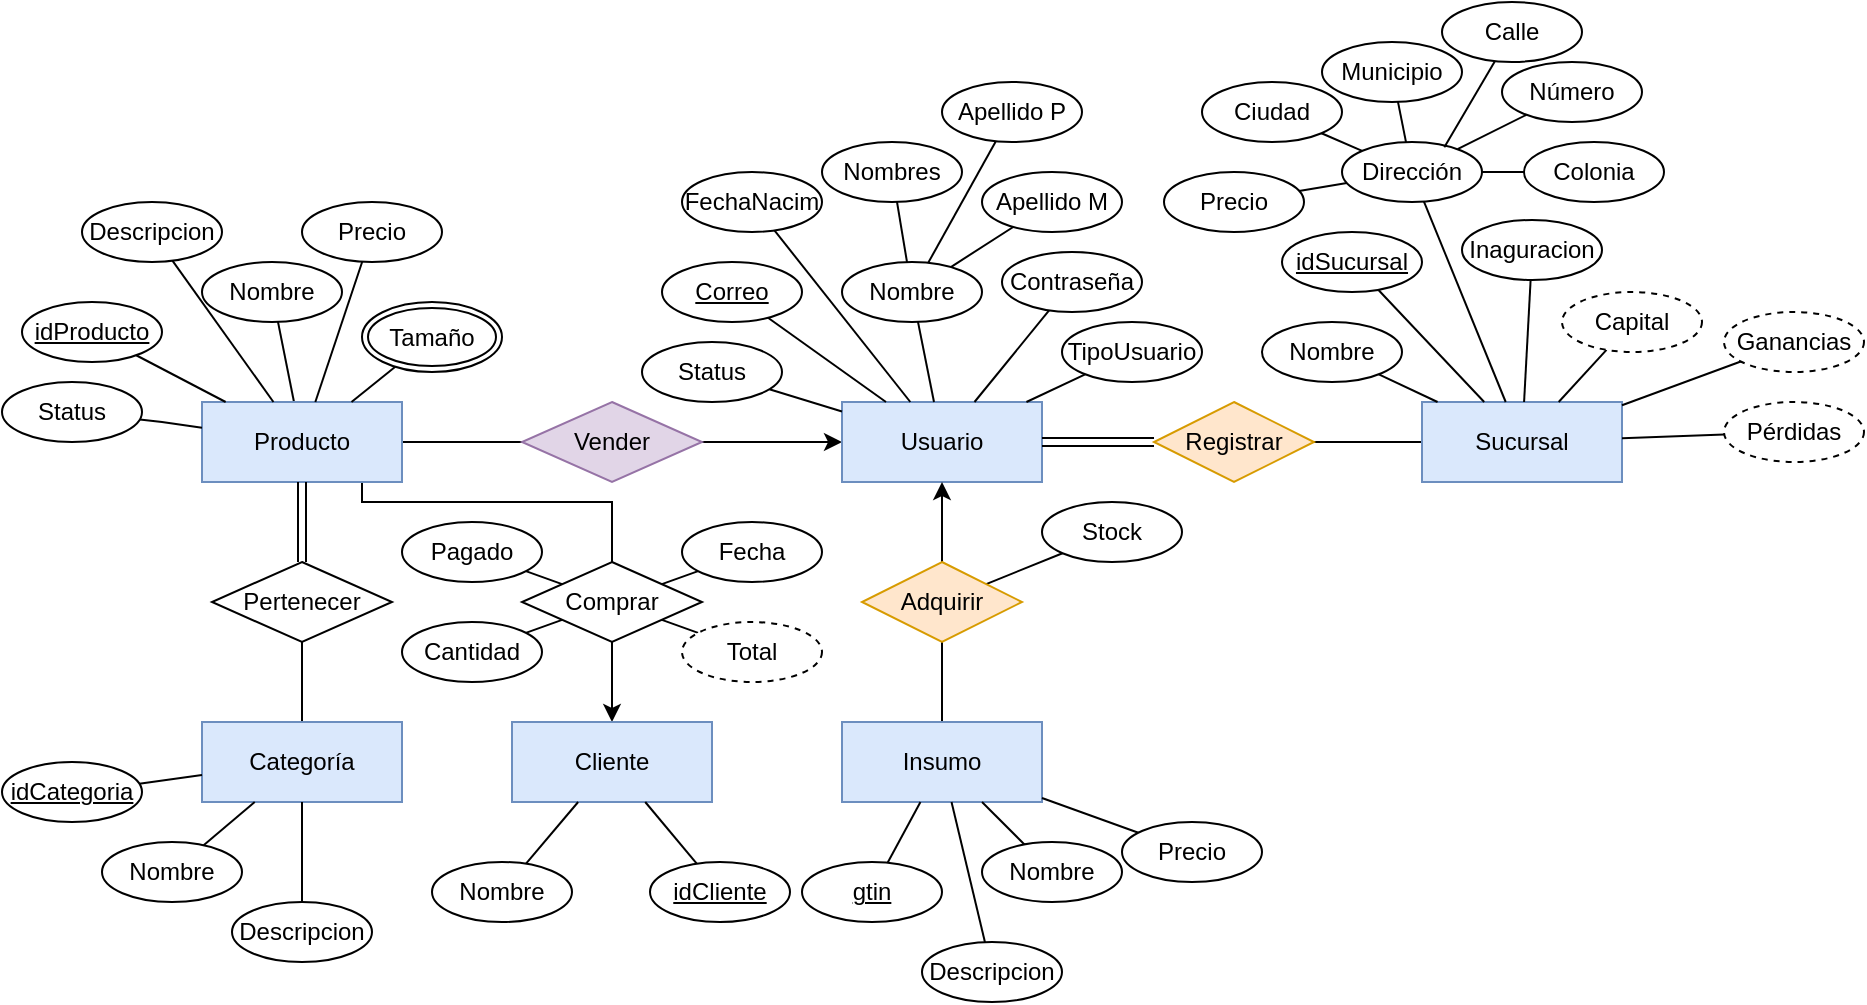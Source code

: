 <mxfile version="21.6.5" type="device" pages="3">
  <diagram name="Modelo E-R v1" id="yHmmyd7FTC4s6OF_Ok30">
    <mxGraphModel dx="648" dy="401" grid="1" gridSize="10" guides="1" tooltips="1" connect="1" arrows="1" fold="1" page="1" pageScale="1" pageWidth="827" pageHeight="1169" math="0" shadow="0">
      <root>
        <mxCell id="0" />
        <mxCell id="1" parent="0" />
        <mxCell id="ufnq5izGLjDM3eV9SagC-4" style="edgeStyle=orthogonalEdgeStyle;rounded=0;orthogonalLoop=1;jettySize=auto;html=1;endArrow=none;endFill=0;" parent="1" source="ufnq5izGLjDM3eV9SagC-1" target="ufnq5izGLjDM3eV9SagC-2" edge="1">
          <mxGeometry relative="1" as="geometry" />
        </mxCell>
        <mxCell id="ufnq5izGLjDM3eV9SagC-19" style="rounded=0;orthogonalLoop=1;jettySize=auto;html=1;endArrow=none;endFill=0;strokeColor=default;" parent="1" source="ufnq5izGLjDM3eV9SagC-1" target="ufnq5izGLjDM3eV9SagC-7" edge="1">
          <mxGeometry relative="1" as="geometry" />
        </mxCell>
        <mxCell id="ufnq5izGLjDM3eV9SagC-24" style="edgeStyle=orthogonalEdgeStyle;rounded=0;orthogonalLoop=1;jettySize=auto;html=1;endArrow=none;endFill=0;" parent="1" source="ufnq5izGLjDM3eV9SagC-1" target="ufnq5izGLjDM3eV9SagC-3" edge="1">
          <mxGeometry relative="1" as="geometry">
            <Array as="points">
              <mxPoint x="200" y="250" />
              <mxPoint x="325" y="250" />
            </Array>
          </mxGeometry>
        </mxCell>
        <mxCell id="ufnq5izGLjDM3eV9SagC-1" value="Producto" style="whiteSpace=wrap;html=1;align=center;fillColor=#dae8fc;strokeColor=#6c8ebf;" parent="1" vertex="1">
          <mxGeometry x="120" y="200" width="100" height="40" as="geometry" />
        </mxCell>
        <mxCell id="ufnq5izGLjDM3eV9SagC-26" style="edgeStyle=orthogonalEdgeStyle;rounded=0;orthogonalLoop=1;jettySize=auto;html=1;exitX=1;exitY=0.5;exitDx=0;exitDy=0;" parent="1" source="ufnq5izGLjDM3eV9SagC-2" target="ufnq5izGLjDM3eV9SagC-25" edge="1">
          <mxGeometry relative="1" as="geometry" />
        </mxCell>
        <mxCell id="ufnq5izGLjDM3eV9SagC-2" value="Vender" style="shape=rhombus;perimeter=rhombusPerimeter;whiteSpace=wrap;html=1;align=center;fillColor=#e1d5e7;strokeColor=#9673a6;" parent="1" vertex="1">
          <mxGeometry x="280" y="200" width="90" height="40" as="geometry" />
        </mxCell>
        <mxCell id="ufnq5izGLjDM3eV9SagC-91" style="edgeStyle=orthogonalEdgeStyle;rounded=0;orthogonalLoop=1;jettySize=auto;html=1;exitX=0.5;exitY=1;exitDx=0;exitDy=0;endArrow=classic;endFill=1;" parent="1" source="ufnq5izGLjDM3eV9SagC-3" target="ufnq5izGLjDM3eV9SagC-67" edge="1">
          <mxGeometry relative="1" as="geometry" />
        </mxCell>
        <mxCell id="ufnq5izGLjDM3eV9SagC-3" value="Comprar" style="shape=rhombus;perimeter=rhombusPerimeter;whiteSpace=wrap;html=1;align=center;" parent="1" vertex="1">
          <mxGeometry x="280" y="280" width="90" height="40" as="geometry" />
        </mxCell>
        <mxCell id="ufnq5izGLjDM3eV9SagC-12" style="rounded=0;orthogonalLoop=1;jettySize=auto;html=1;endArrow=none;endFill=0;" parent="1" source="ufnq5izGLjDM3eV9SagC-5" target="ufnq5izGLjDM3eV9SagC-1" edge="1">
          <mxGeometry relative="1" as="geometry" />
        </mxCell>
        <mxCell id="ufnq5izGLjDM3eV9SagC-5" value="idProducto" style="ellipse;whiteSpace=wrap;html=1;align=center;fontStyle=4" parent="1" vertex="1">
          <mxGeometry x="30" y="150" width="70" height="30" as="geometry" />
        </mxCell>
        <mxCell id="ufnq5izGLjDM3eV9SagC-11" style="rounded=0;orthogonalLoop=1;jettySize=auto;html=1;endArrow=none;endFill=0;" parent="1" source="ufnq5izGLjDM3eV9SagC-6" target="ufnq5izGLjDM3eV9SagC-1" edge="1">
          <mxGeometry relative="1" as="geometry">
            <Array as="points">
              <mxPoint x="100" y="210" />
            </Array>
          </mxGeometry>
        </mxCell>
        <mxCell id="ufnq5izGLjDM3eV9SagC-6" value="Status" style="ellipse;whiteSpace=wrap;html=1;align=center;" parent="1" vertex="1">
          <mxGeometry x="20" y="190" width="70" height="30" as="geometry" />
        </mxCell>
        <mxCell id="ufnq5izGLjDM3eV9SagC-7" value="Nombre" style="ellipse;whiteSpace=wrap;html=1;align=center;" parent="1" vertex="1">
          <mxGeometry x="120" y="130" width="70" height="30" as="geometry" />
        </mxCell>
        <mxCell id="ufnq5izGLjDM3eV9SagC-23" style="rounded=0;orthogonalLoop=1;jettySize=auto;html=1;endArrow=none;endFill=0;" parent="1" source="ufnq5izGLjDM3eV9SagC-8" target="ufnq5izGLjDM3eV9SagC-1" edge="1">
          <mxGeometry relative="1" as="geometry" />
        </mxCell>
        <mxCell id="ufnq5izGLjDM3eV9SagC-8" value="Descripcion" style="ellipse;whiteSpace=wrap;html=1;align=center;" parent="1" vertex="1">
          <mxGeometry x="60" y="100" width="70" height="30" as="geometry" />
        </mxCell>
        <mxCell id="ufnq5izGLjDM3eV9SagC-22" style="rounded=0;orthogonalLoop=1;jettySize=auto;html=1;endArrow=none;endFill=0;" parent="1" source="ufnq5izGLjDM3eV9SagC-9" target="ufnq5izGLjDM3eV9SagC-1" edge="1">
          <mxGeometry relative="1" as="geometry" />
        </mxCell>
        <mxCell id="ufnq5izGLjDM3eV9SagC-9" value="Precio" style="ellipse;whiteSpace=wrap;html=1;align=center;" parent="1" vertex="1">
          <mxGeometry x="170" y="100" width="70" height="30" as="geometry" />
        </mxCell>
        <mxCell id="ufnq5izGLjDM3eV9SagC-20" style="edgeStyle=orthogonalEdgeStyle;rounded=0;orthogonalLoop=1;jettySize=auto;html=1;exitX=0.5;exitY=1;exitDx=0;exitDy=0;strokeColor=none;" parent="1" target="ufnq5izGLjDM3eV9SagC-1" edge="1">
          <mxGeometry relative="1" as="geometry">
            <mxPoint x="225" y="180" as="sourcePoint" />
          </mxGeometry>
        </mxCell>
        <mxCell id="ufnq5izGLjDM3eV9SagC-21" style="rounded=0;orthogonalLoop=1;jettySize=auto;html=1;strokeColor=default;endArrow=none;endFill=0;" parent="1" source="WkIJUAesp8Ow3VaOCtWx-1" target="ufnq5izGLjDM3eV9SagC-1" edge="1">
          <mxGeometry relative="1" as="geometry">
            <mxPoint x="211.213" y="178.787" as="sourcePoint" />
          </mxGeometry>
        </mxCell>
        <mxCell id="ufnq5izGLjDM3eV9SagC-90" style="edgeStyle=orthogonalEdgeStyle;rounded=0;orthogonalLoop=1;jettySize=auto;html=1;exitX=0.5;exitY=1;exitDx=0;exitDy=0;endArrow=none;endFill=0;" parent="1" source="ufnq5izGLjDM3eV9SagC-112" target="ufnq5izGLjDM3eV9SagC-41" edge="1">
          <mxGeometry relative="1" as="geometry" />
        </mxCell>
        <mxCell id="ufnq5izGLjDM3eV9SagC-94" style="rounded=0;orthogonalLoop=1;jettySize=auto;html=1;exitX=1;exitY=0.5;exitDx=0;exitDy=0;endArrow=none;endFill=0;" parent="1" source="ufnq5izGLjDM3eV9SagC-123" target="ufnq5izGLjDM3eV9SagC-42" edge="1">
          <mxGeometry relative="1" as="geometry" />
        </mxCell>
        <mxCell id="ufnq5izGLjDM3eV9SagC-25" value="Usuario" style="whiteSpace=wrap;html=1;align=center;fillColor=#dae8fc;strokeColor=#6c8ebf;" parent="1" vertex="1">
          <mxGeometry x="440" y="200" width="100" height="40" as="geometry" />
        </mxCell>
        <mxCell id="ufnq5izGLjDM3eV9SagC-27" style="rounded=0;orthogonalLoop=1;jettySize=auto;html=1;endArrow=none;endFill=0;strokeColor=default;" parent="1" source="ufnq5izGLjDM3eV9SagC-25" target="ufnq5izGLjDM3eV9SagC-32" edge="1">
          <mxGeometry relative="1" as="geometry">
            <mxPoint x="486" y="180" as="sourcePoint" />
          </mxGeometry>
        </mxCell>
        <mxCell id="ufnq5izGLjDM3eV9SagC-28" style="rounded=0;orthogonalLoop=1;jettySize=auto;html=1;endArrow=none;endFill=0;" parent="1" source="ufnq5izGLjDM3eV9SagC-29" target="ufnq5izGLjDM3eV9SagC-25" edge="1">
          <mxGeometry relative="1" as="geometry">
            <mxPoint x="452" y="180" as="targetPoint" />
          </mxGeometry>
        </mxCell>
        <mxCell id="ufnq5izGLjDM3eV9SagC-29" value="&lt;u&gt;Correo&lt;/u&gt;" style="ellipse;whiteSpace=wrap;html=1;align=center;" parent="1" vertex="1">
          <mxGeometry x="350" y="130" width="70" height="30" as="geometry" />
        </mxCell>
        <mxCell id="ufnq5izGLjDM3eV9SagC-81" style="rounded=0;orthogonalLoop=1;jettySize=auto;html=1;endArrow=none;endFill=0;" parent="1" source="ufnq5izGLjDM3eV9SagC-31" target="ufnq5izGLjDM3eV9SagC-25" edge="1">
          <mxGeometry relative="1" as="geometry" />
        </mxCell>
        <mxCell id="ufnq5izGLjDM3eV9SagC-31" value="Status" style="ellipse;whiteSpace=wrap;html=1;align=center;" parent="1" vertex="1">
          <mxGeometry x="340" y="170" width="70" height="30" as="geometry" />
        </mxCell>
        <mxCell id="ufnq5izGLjDM3eV9SagC-32" value="Nombre" style="ellipse;whiteSpace=wrap;html=1;align=center;" parent="1" vertex="1">
          <mxGeometry x="440" y="130" width="70" height="30" as="geometry" />
        </mxCell>
        <mxCell id="ufnq5izGLjDM3eV9SagC-33" style="rounded=0;orthogonalLoop=1;jettySize=auto;html=1;endArrow=none;endFill=0;" parent="1" source="ufnq5izGLjDM3eV9SagC-34" target="ufnq5izGLjDM3eV9SagC-25" edge="1">
          <mxGeometry relative="1" as="geometry">
            <mxPoint x="476" y="180" as="targetPoint" />
          </mxGeometry>
        </mxCell>
        <mxCell id="ufnq5izGLjDM3eV9SagC-34" value="FechaNacim" style="ellipse;whiteSpace=wrap;html=1;align=center;" parent="1" vertex="1">
          <mxGeometry x="360" y="85" width="70" height="30" as="geometry" />
        </mxCell>
        <mxCell id="ufnq5izGLjDM3eV9SagC-35" style="rounded=0;orthogonalLoop=1;jettySize=auto;html=1;endArrow=none;endFill=0;" parent="1" source="ufnq5izGLjDM3eV9SagC-36" target="ufnq5izGLjDM3eV9SagC-32" edge="1">
          <mxGeometry relative="1" as="geometry">
            <mxPoint x="497" y="180" as="targetPoint" />
          </mxGeometry>
        </mxCell>
        <mxCell id="ufnq5izGLjDM3eV9SagC-36" value="Apellido M" style="ellipse;whiteSpace=wrap;html=1;align=center;" parent="1" vertex="1">
          <mxGeometry x="510" y="85" width="70" height="30" as="geometry" />
        </mxCell>
        <mxCell id="ufnq5izGLjDM3eV9SagC-37" style="rounded=0;orthogonalLoop=1;jettySize=auto;html=1;strokeColor=default;endArrow=none;endFill=0;" parent="1" source="ufnq5izGLjDM3eV9SagC-38" target="ufnq5izGLjDM3eV9SagC-25" edge="1">
          <mxGeometry relative="1" as="geometry">
            <mxPoint x="510" y="180" as="targetPoint" />
          </mxGeometry>
        </mxCell>
        <mxCell id="ufnq5izGLjDM3eV9SagC-38" value="Contraseña" style="ellipse;whiteSpace=wrap;html=1;align=center;" parent="1" vertex="1">
          <mxGeometry x="520" y="125" width="70" height="30" as="geometry" />
        </mxCell>
        <mxCell id="ufnq5izGLjDM3eV9SagC-92" style="rounded=0;orthogonalLoop=1;jettySize=auto;html=1;endArrow=none;endFill=0;" parent="1" source="K6hZ0VcQwFhXVgysdmx0-1" target="ufnq5izGLjDM3eV9SagC-40" edge="1">
          <mxGeometry relative="1" as="geometry">
            <mxPoint x="170" y="320" as="sourcePoint" />
          </mxGeometry>
        </mxCell>
        <mxCell id="ufnq5izGLjDM3eV9SagC-93" style="edgeStyle=orthogonalEdgeStyle;rounded=0;orthogonalLoop=1;jettySize=auto;html=1;exitX=0.5;exitY=0;exitDx=0;exitDy=0;endArrow=none;endFill=0;shape=link;" parent="1" target="ufnq5izGLjDM3eV9SagC-1" edge="1">
          <mxGeometry relative="1" as="geometry">
            <mxPoint x="170" y="280" as="sourcePoint" />
            <Array as="points">
              <mxPoint x="170" y="270" />
              <mxPoint x="170" y="270" />
            </Array>
          </mxGeometry>
        </mxCell>
        <mxCell id="ufnq5izGLjDM3eV9SagC-40" value="Categoría" style="whiteSpace=wrap;html=1;align=center;strokeColor=#6c8ebf;fillColor=#dae8fc;" parent="1" vertex="1">
          <mxGeometry x="120" y="360" width="100" height="40" as="geometry" />
        </mxCell>
        <mxCell id="ufnq5izGLjDM3eV9SagC-41" value="Insumo" style="whiteSpace=wrap;html=1;align=center;fillColor=#dae8fc;strokeColor=#6c8ebf;" parent="1" vertex="1">
          <mxGeometry x="440" y="360" width="100" height="40" as="geometry" />
        </mxCell>
        <mxCell id="ufnq5izGLjDM3eV9SagC-42" value="Sucursal" style="whiteSpace=wrap;html=1;align=center;fillColor=#dae8fc;strokeColor=#6c8ebf;" parent="1" vertex="1">
          <mxGeometry x="730" y="200" width="100" height="40" as="geometry" />
        </mxCell>
        <mxCell id="ufnq5izGLjDM3eV9SagC-43" style="rounded=0;orthogonalLoop=1;jettySize=auto;html=1;endArrow=none;endFill=0;strokeColor=default;" parent="1" source="ufnq5izGLjDM3eV9SagC-50" target="ufnq5izGLjDM3eV9SagC-48" edge="1">
          <mxGeometry relative="1" as="geometry">
            <mxPoint x="716" y="50" as="sourcePoint" />
          </mxGeometry>
        </mxCell>
        <mxCell id="ufnq5izGLjDM3eV9SagC-44" style="rounded=0;orthogonalLoop=1;jettySize=auto;html=1;endArrow=none;endFill=0;" parent="1" source="ufnq5izGLjDM3eV9SagC-45" target="ufnq5izGLjDM3eV9SagC-42" edge="1">
          <mxGeometry relative="1" as="geometry">
            <mxPoint x="802" y="165" as="targetPoint" />
          </mxGeometry>
        </mxCell>
        <mxCell id="ufnq5izGLjDM3eV9SagC-45" value="&lt;u&gt;idSucursal&lt;/u&gt;" style="ellipse;whiteSpace=wrap;html=1;align=center;" parent="1" vertex="1">
          <mxGeometry x="660" y="115" width="70" height="30" as="geometry" />
        </mxCell>
        <mxCell id="ufnq5izGLjDM3eV9SagC-95" style="rounded=0;orthogonalLoop=1;jettySize=auto;html=1;endArrow=none;endFill=0;" parent="1" source="ufnq5izGLjDM3eV9SagC-47" target="ufnq5izGLjDM3eV9SagC-42" edge="1">
          <mxGeometry relative="1" as="geometry" />
        </mxCell>
        <mxCell id="ufnq5izGLjDM3eV9SagC-47" value="Nombre" style="ellipse;whiteSpace=wrap;html=1;align=center;" parent="1" vertex="1">
          <mxGeometry x="650" y="160" width="70" height="30" as="geometry" />
        </mxCell>
        <mxCell id="ufnq5izGLjDM3eV9SagC-48" value="Ciudad" style="ellipse;whiteSpace=wrap;html=1;align=center;" parent="1" vertex="1">
          <mxGeometry x="620" y="40" width="70" height="30" as="geometry" />
        </mxCell>
        <mxCell id="ufnq5izGLjDM3eV9SagC-49" style="rounded=0;orthogonalLoop=1;jettySize=auto;html=1;endArrow=none;endFill=0;" parent="1" source="ufnq5izGLjDM3eV9SagC-50" target="ufnq5izGLjDM3eV9SagC-42" edge="1">
          <mxGeometry relative="1" as="geometry">
            <mxPoint x="826" y="165" as="targetPoint" />
          </mxGeometry>
        </mxCell>
        <mxCell id="ufnq5izGLjDM3eV9SagC-50" value="Dirección" style="ellipse;whiteSpace=wrap;html=1;align=center;" parent="1" vertex="1">
          <mxGeometry x="690" y="70" width="70" height="30" as="geometry" />
        </mxCell>
        <mxCell id="ufnq5izGLjDM3eV9SagC-51" style="rounded=0;orthogonalLoop=1;jettySize=auto;html=1;endArrow=none;endFill=0;" parent="1" source="ufnq5izGLjDM3eV9SagC-52" target="ufnq5izGLjDM3eV9SagC-50" edge="1">
          <mxGeometry relative="1" as="geometry">
            <mxPoint x="727" y="50" as="targetPoint" />
          </mxGeometry>
        </mxCell>
        <mxCell id="ufnq5izGLjDM3eV9SagC-52" value="Municipio" style="ellipse;whiteSpace=wrap;html=1;align=center;" parent="1" vertex="1">
          <mxGeometry x="680" y="20" width="70" height="30" as="geometry" />
        </mxCell>
        <mxCell id="ufnq5izGLjDM3eV9SagC-53" style="rounded=0;orthogonalLoop=1;jettySize=auto;html=1;strokeColor=default;endArrow=none;endFill=0;entryX=0.731;entryY=0.087;entryDx=0;entryDy=0;entryPerimeter=0;" parent="1" source="ufnq5izGLjDM3eV9SagC-54" target="ufnq5izGLjDM3eV9SagC-50" edge="1">
          <mxGeometry relative="1" as="geometry">
            <mxPoint x="740" y="50" as="targetPoint" />
          </mxGeometry>
        </mxCell>
        <mxCell id="ufnq5izGLjDM3eV9SagC-54" value="Calle" style="ellipse;whiteSpace=wrap;html=1;align=center;" parent="1" vertex="1">
          <mxGeometry x="740" width="70" height="30" as="geometry" />
        </mxCell>
        <mxCell id="ufnq5izGLjDM3eV9SagC-55" style="rounded=0;orthogonalLoop=1;jettySize=auto;html=1;endArrow=none;endFill=0;strokeColor=default;" parent="1" source="ufnq5izGLjDM3eV9SagC-41" target="ufnq5izGLjDM3eV9SagC-60" edge="1">
          <mxGeometry relative="1" as="geometry">
            <mxPoint x="656" y="520" as="sourcePoint" />
          </mxGeometry>
        </mxCell>
        <mxCell id="ufnq5izGLjDM3eV9SagC-56" style="rounded=0;orthogonalLoop=1;jettySize=auto;html=1;endArrow=none;endFill=0;" parent="1" source="ufnq5izGLjDM3eV9SagC-57" target="ufnq5izGLjDM3eV9SagC-41" edge="1">
          <mxGeometry relative="1" as="geometry">
            <mxPoint x="622" y="520" as="targetPoint" />
          </mxGeometry>
        </mxCell>
        <mxCell id="ufnq5izGLjDM3eV9SagC-57" value="gtin" style="ellipse;whiteSpace=wrap;html=1;align=center;fontStyle=4" parent="1" vertex="1">
          <mxGeometry x="420" y="430" width="70" height="30" as="geometry" />
        </mxCell>
        <mxCell id="ufnq5izGLjDM3eV9SagC-114" style="rounded=0;orthogonalLoop=1;jettySize=auto;html=1;exitX=0;exitY=1;exitDx=0;exitDy=0;endArrow=none;endFill=0;" parent="1" source="ufnq5izGLjDM3eV9SagC-59" target="ufnq5izGLjDM3eV9SagC-112" edge="1">
          <mxGeometry relative="1" as="geometry" />
        </mxCell>
        <mxCell id="ufnq5izGLjDM3eV9SagC-59" value="Stock" style="ellipse;whiteSpace=wrap;html=1;align=center;" parent="1" vertex="1">
          <mxGeometry x="540" y="250" width="70" height="30" as="geometry" />
        </mxCell>
        <mxCell id="ufnq5izGLjDM3eV9SagC-60" value="Nombre" style="ellipse;whiteSpace=wrap;html=1;align=center;" parent="1" vertex="1">
          <mxGeometry x="510" y="420" width="70" height="30" as="geometry" />
        </mxCell>
        <mxCell id="ufnq5izGLjDM3eV9SagC-61" style="rounded=0;orthogonalLoop=1;jettySize=auto;html=1;endArrow=none;endFill=0;" parent="1" source="ufnq5izGLjDM3eV9SagC-62" target="ufnq5izGLjDM3eV9SagC-41" edge="1">
          <mxGeometry relative="1" as="geometry">
            <mxPoint x="646" y="520" as="targetPoint" />
          </mxGeometry>
        </mxCell>
        <mxCell id="ufnq5izGLjDM3eV9SagC-62" value="Descripcion" style="ellipse;whiteSpace=wrap;html=1;align=center;" parent="1" vertex="1">
          <mxGeometry x="480" y="470" width="70" height="30" as="geometry" />
        </mxCell>
        <mxCell id="ufnq5izGLjDM3eV9SagC-63" style="rounded=0;orthogonalLoop=1;jettySize=auto;html=1;endArrow=none;endFill=0;" parent="1" source="ufnq5izGLjDM3eV9SagC-64" target="ufnq5izGLjDM3eV9SagC-41" edge="1">
          <mxGeometry relative="1" as="geometry">
            <mxPoint x="667" y="520" as="targetPoint" />
          </mxGeometry>
        </mxCell>
        <mxCell id="ufnq5izGLjDM3eV9SagC-64" value="Precio" style="ellipse;whiteSpace=wrap;html=1;align=center;" parent="1" vertex="1">
          <mxGeometry x="580" y="410" width="70" height="30" as="geometry" />
        </mxCell>
        <mxCell id="ufnq5izGLjDM3eV9SagC-65" style="rounded=0;orthogonalLoop=1;jettySize=auto;html=1;strokeColor=default;endArrow=none;endFill=0;" parent="1" source="ufnq5izGLjDM3eV9SagC-66" target="ufnq5izGLjDM3eV9SagC-40" edge="1">
          <mxGeometry relative="1" as="geometry">
            <mxPoint x="10" y="420" as="targetPoint" />
          </mxGeometry>
        </mxCell>
        <mxCell id="ufnq5izGLjDM3eV9SagC-66" value="idCategoria" style="ellipse;whiteSpace=wrap;html=1;align=center;fontStyle=4" parent="1" vertex="1">
          <mxGeometry x="20" y="380" width="70" height="30" as="geometry" />
        </mxCell>
        <mxCell id="ufnq5izGLjDM3eV9SagC-67" value="Cliente" style="whiteSpace=wrap;html=1;align=center;fillColor=#dae8fc;strokeColor=#6c8ebf;" parent="1" vertex="1">
          <mxGeometry x="275" y="360" width="100" height="40" as="geometry" />
        </mxCell>
        <mxCell id="ufnq5izGLjDM3eV9SagC-68" style="rounded=0;orthogonalLoop=1;jettySize=auto;html=1;endArrow=none;endFill=0;strokeColor=default;" parent="1" source="ufnq5izGLjDM3eV9SagC-40" target="ufnq5izGLjDM3eV9SagC-73" edge="1">
          <mxGeometry relative="1" as="geometry">
            <mxPoint x="276" y="530" as="sourcePoint" />
          </mxGeometry>
        </mxCell>
        <mxCell id="ufnq5izGLjDM3eV9SagC-69" style="rounded=0;orthogonalLoop=1;jettySize=auto;html=1;endArrow=none;endFill=0;" parent="1" source="ufnq5izGLjDM3eV9SagC-70" target="ufnq5izGLjDM3eV9SagC-67" edge="1">
          <mxGeometry relative="1" as="geometry">
            <mxPoint x="242" y="530" as="targetPoint" />
          </mxGeometry>
        </mxCell>
        <mxCell id="ufnq5izGLjDM3eV9SagC-70" value="idCliente" style="ellipse;whiteSpace=wrap;html=1;align=center;fontStyle=4" parent="1" vertex="1">
          <mxGeometry x="344" y="430" width="70" height="30" as="geometry" />
        </mxCell>
        <mxCell id="ufnq5izGLjDM3eV9SagC-73" value="Nombre" style="ellipse;whiteSpace=wrap;html=1;align=center;" parent="1" vertex="1">
          <mxGeometry x="70" y="420" width="70" height="30" as="geometry" />
        </mxCell>
        <mxCell id="ufnq5izGLjDM3eV9SagC-74" style="rounded=0;orthogonalLoop=1;jettySize=auto;html=1;endArrow=none;endFill=0;" parent="1" source="ufnq5izGLjDM3eV9SagC-75" target="ufnq5izGLjDM3eV9SagC-40" edge="1">
          <mxGeometry relative="1" as="geometry">
            <mxPoint x="266" y="530" as="targetPoint" />
          </mxGeometry>
        </mxCell>
        <mxCell id="ufnq5izGLjDM3eV9SagC-75" value="Descripcion" style="ellipse;whiteSpace=wrap;html=1;align=center;" parent="1" vertex="1">
          <mxGeometry x="135" y="450" width="70" height="30" as="geometry" />
        </mxCell>
        <mxCell id="ufnq5izGLjDM3eV9SagC-76" style="rounded=0;orthogonalLoop=1;jettySize=auto;html=1;endArrow=none;endFill=0;" parent="1" source="ufnq5izGLjDM3eV9SagC-77" target="ufnq5izGLjDM3eV9SagC-3" edge="1">
          <mxGeometry relative="1" as="geometry">
            <mxPoint x="287" y="530" as="targetPoint" />
          </mxGeometry>
        </mxCell>
        <mxCell id="ufnq5izGLjDM3eV9SagC-77" value="Pagado" style="ellipse;whiteSpace=wrap;html=1;align=center;" parent="1" vertex="1">
          <mxGeometry x="220" y="260" width="70" height="30" as="geometry" />
        </mxCell>
        <mxCell id="ufnq5izGLjDM3eV9SagC-78" style="rounded=0;orthogonalLoop=1;jettySize=auto;html=1;strokeColor=default;endArrow=none;endFill=0;" parent="1" source="ufnq5izGLjDM3eV9SagC-79" target="ufnq5izGLjDM3eV9SagC-67" edge="1">
          <mxGeometry relative="1" as="geometry">
            <mxPoint x="300" y="530" as="targetPoint" />
          </mxGeometry>
        </mxCell>
        <mxCell id="ufnq5izGLjDM3eV9SagC-79" value="Nombre" style="ellipse;whiteSpace=wrap;html=1;align=center;" parent="1" vertex="1">
          <mxGeometry x="235" y="430" width="70" height="30" as="geometry" />
        </mxCell>
        <mxCell id="ufnq5izGLjDM3eV9SagC-82" style="rounded=0;orthogonalLoop=1;jettySize=auto;html=1;endArrow=none;endFill=0;" parent="1" source="ufnq5izGLjDM3eV9SagC-83" target="ufnq5izGLjDM3eV9SagC-32" edge="1">
          <mxGeometry relative="1" as="geometry">
            <mxPoint x="440" y="105.5" as="targetPoint" />
          </mxGeometry>
        </mxCell>
        <mxCell id="ufnq5izGLjDM3eV9SagC-83" value="Nombres" style="ellipse;whiteSpace=wrap;html=1;align=center;" parent="1" vertex="1">
          <mxGeometry x="430" y="70" width="70" height="30" as="geometry" />
        </mxCell>
        <mxCell id="ufnq5izGLjDM3eV9SagC-84" style="rounded=0;orthogonalLoop=1;jettySize=auto;html=1;endArrow=none;endFill=0;" parent="1" source="ufnq5izGLjDM3eV9SagC-85" target="ufnq5izGLjDM3eV9SagC-32" edge="1">
          <mxGeometry relative="1" as="geometry">
            <mxPoint x="479" y="105.5" as="targetPoint" />
          </mxGeometry>
        </mxCell>
        <mxCell id="ufnq5izGLjDM3eV9SagC-85" value="Apellido P" style="ellipse;whiteSpace=wrap;html=1;align=center;" parent="1" vertex="1">
          <mxGeometry x="490" y="40" width="70" height="30" as="geometry" />
        </mxCell>
        <mxCell id="ufnq5izGLjDM3eV9SagC-86" style="rounded=0;orthogonalLoop=1;jettySize=auto;html=1;endArrow=none;endFill=0;" parent="1" source="ufnq5izGLjDM3eV9SagC-87" target="ufnq5izGLjDM3eV9SagC-25" edge="1">
          <mxGeometry relative="1" as="geometry">
            <mxPoint x="550" y="211" as="targetPoint" />
          </mxGeometry>
        </mxCell>
        <mxCell id="ufnq5izGLjDM3eV9SagC-87" value="TipoUsuario" style="ellipse;whiteSpace=wrap;html=1;align=center;" parent="1" vertex="1">
          <mxGeometry x="550" y="160" width="70" height="30" as="geometry" />
        </mxCell>
        <mxCell id="ufnq5izGLjDM3eV9SagC-96" style="rounded=0;orthogonalLoop=1;jettySize=auto;html=1;endArrow=none;endFill=0;" parent="1" source="ufnq5izGLjDM3eV9SagC-97" target="ufnq5izGLjDM3eV9SagC-50" edge="1">
          <mxGeometry relative="1" as="geometry">
            <mxPoint x="810" y="80.5" as="targetPoint" />
          </mxGeometry>
        </mxCell>
        <mxCell id="ufnq5izGLjDM3eV9SagC-97" value="Número" style="ellipse;whiteSpace=wrap;html=1;align=center;" parent="1" vertex="1">
          <mxGeometry x="770" y="30" width="70" height="30" as="geometry" />
        </mxCell>
        <mxCell id="ufnq5izGLjDM3eV9SagC-98" style="rounded=0;orthogonalLoop=1;jettySize=auto;html=1;endArrow=none;endFill=0;" parent="1" source="ufnq5izGLjDM3eV9SagC-99" target="ufnq5izGLjDM3eV9SagC-50" edge="1">
          <mxGeometry relative="1" as="geometry">
            <mxPoint x="780" y="121" as="targetPoint" />
          </mxGeometry>
        </mxCell>
        <mxCell id="ufnq5izGLjDM3eV9SagC-99" value="Colonia" style="ellipse;whiteSpace=wrap;html=1;align=center;" parent="1" vertex="1">
          <mxGeometry x="781" y="70" width="70" height="30" as="geometry" />
        </mxCell>
        <mxCell id="ufnq5izGLjDM3eV9SagC-100" style="rounded=0;orthogonalLoop=1;jettySize=auto;html=1;endArrow=none;endFill=0;" parent="1" source="ufnq5izGLjDM3eV9SagC-101" target="ufnq5izGLjDM3eV9SagC-42" edge="1">
          <mxGeometry relative="1" as="geometry">
            <mxPoint x="750" y="160" as="targetPoint" />
          </mxGeometry>
        </mxCell>
        <mxCell id="ufnq5izGLjDM3eV9SagC-101" value="Inaguracion" style="ellipse;whiteSpace=wrap;html=1;align=center;" parent="1" vertex="1">
          <mxGeometry x="750" y="109" width="70" height="30" as="geometry" />
        </mxCell>
        <mxCell id="ufnq5izGLjDM3eV9SagC-102" style="rounded=0;orthogonalLoop=1;jettySize=auto;html=1;endArrow=none;endFill=0;" parent="1" source="ufnq5izGLjDM3eV9SagC-103" target="ufnq5izGLjDM3eV9SagC-50" edge="1">
          <mxGeometry relative="1" as="geometry">
            <mxPoint x="600" y="136" as="targetPoint" />
          </mxGeometry>
        </mxCell>
        <mxCell id="ufnq5izGLjDM3eV9SagC-103" value="Precio" style="ellipse;whiteSpace=wrap;html=1;align=center;" parent="1" vertex="1">
          <mxGeometry x="601" y="85" width="70" height="30" as="geometry" />
        </mxCell>
        <mxCell id="ufnq5izGLjDM3eV9SagC-105" style="rounded=0;orthogonalLoop=1;jettySize=auto;html=1;endArrow=none;endFill=0;" parent="1" source="ufnq5izGLjDM3eV9SagC-106" target="ufnq5izGLjDM3eV9SagC-42" edge="1">
          <mxGeometry relative="1" as="geometry">
            <mxPoint x="810" y="196" as="targetPoint" />
          </mxGeometry>
        </mxCell>
        <mxCell id="ufnq5izGLjDM3eV9SagC-106" value="Capital" style="ellipse;whiteSpace=wrap;html=1;align=center;dashed=1;" parent="1" vertex="1">
          <mxGeometry x="800" y="145" width="70" height="30" as="geometry" />
        </mxCell>
        <mxCell id="ufnq5izGLjDM3eV9SagC-107" style="rounded=0;orthogonalLoop=1;jettySize=auto;html=1;endArrow=none;endFill=0;" parent="1" source="ufnq5izGLjDM3eV9SagC-108" target="ufnq5izGLjDM3eV9SagC-42" edge="1">
          <mxGeometry relative="1" as="geometry">
            <mxPoint x="870" y="201" as="targetPoint" />
          </mxGeometry>
        </mxCell>
        <mxCell id="ufnq5izGLjDM3eV9SagC-108" value="Ganancias" style="ellipse;whiteSpace=wrap;html=1;align=center;dashed=1;" parent="1" vertex="1">
          <mxGeometry x="881" y="155" width="70" height="30" as="geometry" />
        </mxCell>
        <mxCell id="ufnq5izGLjDM3eV9SagC-109" style="rounded=0;orthogonalLoop=1;jettySize=auto;html=1;endArrow=none;endFill=0;" parent="1" source="ufnq5izGLjDM3eV9SagC-110" target="ufnq5izGLjDM3eV9SagC-42" edge="1">
          <mxGeometry relative="1" as="geometry">
            <mxPoint x="836" y="210" as="targetPoint" />
          </mxGeometry>
        </mxCell>
        <mxCell id="ufnq5izGLjDM3eV9SagC-110" value="Pérdidas" style="ellipse;whiteSpace=wrap;html=1;align=center;dashed=1;" parent="1" vertex="1">
          <mxGeometry x="881" y="200" width="70" height="30" as="geometry" />
        </mxCell>
        <mxCell id="ufnq5izGLjDM3eV9SagC-111" value="" style="edgeStyle=orthogonalEdgeStyle;rounded=0;orthogonalLoop=1;jettySize=auto;html=1;exitX=0.5;exitY=1;exitDx=0;exitDy=0;endArrow=none;endFill=0;startArrow=classic;startFill=1;" parent="1" source="ufnq5izGLjDM3eV9SagC-25" target="ufnq5izGLjDM3eV9SagC-112" edge="1">
          <mxGeometry relative="1" as="geometry">
            <mxPoint x="490" y="240" as="sourcePoint" />
            <mxPoint x="490" y="360" as="targetPoint" />
          </mxGeometry>
        </mxCell>
        <mxCell id="ufnq5izGLjDM3eV9SagC-112" value="Adquirir" style="shape=rhombus;perimeter=rhombusPerimeter;whiteSpace=wrap;html=1;align=center;fillColor=#ffe6cc;strokeColor=#d79b00;" parent="1" vertex="1">
          <mxGeometry x="450" y="280" width="80" height="40" as="geometry" />
        </mxCell>
        <mxCell id="ufnq5izGLjDM3eV9SagC-116" style="rounded=0;orthogonalLoop=1;jettySize=auto;html=1;endArrow=none;endFill=0;" parent="1" source="ufnq5izGLjDM3eV9SagC-117" target="ufnq5izGLjDM3eV9SagC-3" edge="1">
          <mxGeometry relative="1" as="geometry">
            <mxPoint x="307" y="270" as="targetPoint" />
          </mxGeometry>
        </mxCell>
        <mxCell id="ufnq5izGLjDM3eV9SagC-117" value="Fecha" style="ellipse;whiteSpace=wrap;html=1;align=center;fontStyle=0" parent="1" vertex="1">
          <mxGeometry x="360" y="260" width="70" height="30" as="geometry" />
        </mxCell>
        <mxCell id="ufnq5izGLjDM3eV9SagC-118" style="rounded=0;orthogonalLoop=1;jettySize=auto;html=1;strokeColor=default;endArrow=none;endFill=0;" parent="1" source="ufnq5izGLjDM3eV9SagC-119" target="ufnq5izGLjDM3eV9SagC-3" edge="1">
          <mxGeometry relative="1" as="geometry">
            <mxPoint x="273" y="270" as="targetPoint" />
          </mxGeometry>
        </mxCell>
        <mxCell id="ufnq5izGLjDM3eV9SagC-119" value="Total" style="ellipse;whiteSpace=wrap;html=1;align=center;dashed=1;" parent="1" vertex="1">
          <mxGeometry x="360" y="310" width="70" height="30" as="geometry" />
        </mxCell>
        <mxCell id="ufnq5izGLjDM3eV9SagC-122" value="" style="rounded=0;orthogonalLoop=1;jettySize=auto;html=1;exitX=1;exitY=0.5;exitDx=0;exitDy=0;endArrow=none;endFill=0;shape=link;" parent="1" source="ufnq5izGLjDM3eV9SagC-25" target="ufnq5izGLjDM3eV9SagC-123" edge="1">
          <mxGeometry relative="1" as="geometry">
            <mxPoint x="540" y="220" as="sourcePoint" />
            <mxPoint x="730" y="220" as="targetPoint" />
          </mxGeometry>
        </mxCell>
        <mxCell id="ufnq5izGLjDM3eV9SagC-123" value="Registrar" style="shape=rhombus;perimeter=rhombusPerimeter;whiteSpace=wrap;html=1;align=center;fillColor=#ffe6cc;strokeColor=#d79b00;" parent="1" vertex="1">
          <mxGeometry x="596" y="200" width="80" height="40" as="geometry" />
        </mxCell>
        <mxCell id="K6hZ0VcQwFhXVgysdmx0-1" value="Pertenecer" style="shape=rhombus;perimeter=rhombusPerimeter;whiteSpace=wrap;html=1;align=center;" parent="1" vertex="1">
          <mxGeometry x="125" y="280" width="90" height="40" as="geometry" />
        </mxCell>
        <mxCell id="8wxH_SGGGfWYbQLn65yi-2" style="rounded=0;orthogonalLoop=1;jettySize=auto;html=1;endArrow=none;endFill=0;" parent="1" source="8wxH_SGGGfWYbQLn65yi-1" target="ufnq5izGLjDM3eV9SagC-3" edge="1">
          <mxGeometry relative="1" as="geometry" />
        </mxCell>
        <mxCell id="8wxH_SGGGfWYbQLn65yi-1" value="Cantidad" style="ellipse;whiteSpace=wrap;html=1;align=center;fontStyle=0" parent="1" vertex="1">
          <mxGeometry x="220" y="310" width="70" height="30" as="geometry" />
        </mxCell>
        <mxCell id="WkIJUAesp8Ow3VaOCtWx-1" value="Tamaño" style="ellipse;shape=doubleEllipse;margin=3;whiteSpace=wrap;html=1;align=center;" vertex="1" parent="1">
          <mxGeometry x="200" y="150" width="70" height="35" as="geometry" />
        </mxCell>
      </root>
    </mxGraphModel>
  </diagram>
  <diagram id="bzyGKMyO4FWAWSf-Ue3X" name="Modelo Relacional">
    <mxGraphModel dx="437" dy="843" grid="1" gridSize="10" guides="1" tooltips="1" connect="1" arrows="1" fold="1" page="1" pageScale="1" pageWidth="827" pageHeight="1169" math="0" shadow="0">
      <root>
        <mxCell id="0" />
        <mxCell id="1" parent="0" />
        <mxCell id="rOgcGrfOH9K6YcO0PpOx-1" value="Producto" style="shape=table;startSize=30;container=1;collapsible=1;childLayout=tableLayout;fixedRows=1;rowLines=0;fontStyle=1;align=center;resizeLast=1;html=1;fillColor=#dae8fc;strokeColor=#6c8ebf;" parent="1" vertex="1">
          <mxGeometry x="80" y="365" width="180" height="210" as="geometry" />
        </mxCell>
        <mxCell id="rOgcGrfOH9K6YcO0PpOx-2" value="" style="shape=tableRow;horizontal=0;startSize=0;swimlaneHead=0;swimlaneBody=0;fillColor=none;collapsible=0;dropTarget=0;points=[[0,0.5],[1,0.5]];portConstraint=eastwest;top=0;left=0;right=0;bottom=1;" parent="rOgcGrfOH9K6YcO0PpOx-1" vertex="1">
          <mxGeometry y="30" width="180" height="30" as="geometry" />
        </mxCell>
        <mxCell id="rOgcGrfOH9K6YcO0PpOx-3" value="PK" style="shape=partialRectangle;connectable=0;fillColor=none;top=0;left=0;bottom=0;right=0;fontStyle=1;overflow=hidden;whiteSpace=wrap;html=1;" parent="rOgcGrfOH9K6YcO0PpOx-2" vertex="1">
          <mxGeometry width="30" height="30" as="geometry">
            <mxRectangle width="30" height="30" as="alternateBounds" />
          </mxGeometry>
        </mxCell>
        <mxCell id="rOgcGrfOH9K6YcO0PpOx-4" value="IdProducto" style="shape=partialRectangle;connectable=0;fillColor=none;top=0;left=0;bottom=0;right=0;align=left;spacingLeft=6;fontStyle=5;overflow=hidden;whiteSpace=wrap;html=1;" parent="rOgcGrfOH9K6YcO0PpOx-2" vertex="1">
          <mxGeometry x="30" width="150" height="30" as="geometry">
            <mxRectangle width="150" height="30" as="alternateBounds" />
          </mxGeometry>
        </mxCell>
        <mxCell id="rOgcGrfOH9K6YcO0PpOx-14" value="" style="shape=tableRow;horizontal=0;startSize=0;swimlaneHead=0;swimlaneBody=0;fillColor=none;collapsible=0;dropTarget=0;points=[[0,0.5],[1,0.5]];portConstraint=eastwest;top=0;left=0;right=0;bottom=0;" parent="rOgcGrfOH9K6YcO0PpOx-1" vertex="1">
          <mxGeometry y="60" width="180" height="30" as="geometry" />
        </mxCell>
        <mxCell id="rOgcGrfOH9K6YcO0PpOx-15" value="" style="shape=partialRectangle;connectable=0;fillColor=none;top=0;left=0;bottom=0;right=0;editable=1;overflow=hidden;whiteSpace=wrap;html=1;" parent="rOgcGrfOH9K6YcO0PpOx-14" vertex="1">
          <mxGeometry width="30" height="30" as="geometry">
            <mxRectangle width="30" height="30" as="alternateBounds" />
          </mxGeometry>
        </mxCell>
        <mxCell id="rOgcGrfOH9K6YcO0PpOx-16" value="Status" style="shape=partialRectangle;connectable=0;fillColor=none;top=0;left=0;bottom=0;right=0;align=left;spacingLeft=6;overflow=hidden;whiteSpace=wrap;html=1;" parent="rOgcGrfOH9K6YcO0PpOx-14" vertex="1">
          <mxGeometry x="30" width="150" height="30" as="geometry">
            <mxRectangle width="150" height="30" as="alternateBounds" />
          </mxGeometry>
        </mxCell>
        <mxCell id="rOgcGrfOH9K6YcO0PpOx-17" value="" style="shape=tableRow;horizontal=0;startSize=0;swimlaneHead=0;swimlaneBody=0;fillColor=none;collapsible=0;dropTarget=0;points=[[0,0.5],[1,0.5]];portConstraint=eastwest;top=0;left=0;right=0;bottom=0;" parent="rOgcGrfOH9K6YcO0PpOx-1" vertex="1">
          <mxGeometry y="90" width="180" height="30" as="geometry" />
        </mxCell>
        <mxCell id="rOgcGrfOH9K6YcO0PpOx-18" value="" style="shape=partialRectangle;connectable=0;fillColor=none;top=0;left=0;bottom=0;right=0;editable=1;overflow=hidden;whiteSpace=wrap;html=1;" parent="rOgcGrfOH9K6YcO0PpOx-17" vertex="1">
          <mxGeometry width="30" height="30" as="geometry">
            <mxRectangle width="30" height="30" as="alternateBounds" />
          </mxGeometry>
        </mxCell>
        <mxCell id="rOgcGrfOH9K6YcO0PpOx-19" value="nombre" style="shape=partialRectangle;connectable=0;fillColor=none;top=0;left=0;bottom=0;right=0;align=left;spacingLeft=6;overflow=hidden;whiteSpace=wrap;html=1;" parent="rOgcGrfOH9K6YcO0PpOx-17" vertex="1">
          <mxGeometry x="30" width="150" height="30" as="geometry">
            <mxRectangle width="150" height="30" as="alternateBounds" />
          </mxGeometry>
        </mxCell>
        <mxCell id="rOgcGrfOH9K6YcO0PpOx-20" value="" style="shape=tableRow;horizontal=0;startSize=0;swimlaneHead=0;swimlaneBody=0;fillColor=none;collapsible=0;dropTarget=0;points=[[0,0.5],[1,0.5]];portConstraint=eastwest;top=0;left=0;right=0;bottom=0;" parent="rOgcGrfOH9K6YcO0PpOx-1" vertex="1">
          <mxGeometry y="120" width="180" height="30" as="geometry" />
        </mxCell>
        <mxCell id="rOgcGrfOH9K6YcO0PpOx-21" value="" style="shape=partialRectangle;connectable=0;fillColor=none;top=0;left=0;bottom=0;right=0;editable=1;overflow=hidden;whiteSpace=wrap;html=1;" parent="rOgcGrfOH9K6YcO0PpOx-20" vertex="1">
          <mxGeometry width="30" height="30" as="geometry">
            <mxRectangle width="30" height="30" as="alternateBounds" />
          </mxGeometry>
        </mxCell>
        <mxCell id="rOgcGrfOH9K6YcO0PpOx-22" value="Descripcción" style="shape=partialRectangle;connectable=0;fillColor=none;top=0;left=0;bottom=0;right=0;align=left;spacingLeft=6;overflow=hidden;whiteSpace=wrap;html=1;" parent="rOgcGrfOH9K6YcO0PpOx-20" vertex="1">
          <mxGeometry x="30" width="150" height="30" as="geometry">
            <mxRectangle width="150" height="30" as="alternateBounds" />
          </mxGeometry>
        </mxCell>
        <mxCell id="rOgcGrfOH9K6YcO0PpOx-23" value="" style="shape=tableRow;horizontal=0;startSize=0;swimlaneHead=0;swimlaneBody=0;fillColor=none;collapsible=0;dropTarget=0;points=[[0,0.5],[1,0.5]];portConstraint=eastwest;top=0;left=0;right=0;bottom=0;" parent="rOgcGrfOH9K6YcO0PpOx-1" vertex="1">
          <mxGeometry y="150" width="180" height="30" as="geometry" />
        </mxCell>
        <mxCell id="rOgcGrfOH9K6YcO0PpOx-24" value="" style="shape=partialRectangle;connectable=0;fillColor=none;top=0;left=0;bottom=0;right=0;editable=1;overflow=hidden;whiteSpace=wrap;html=1;" parent="rOgcGrfOH9K6YcO0PpOx-23" vertex="1">
          <mxGeometry width="30" height="30" as="geometry">
            <mxRectangle width="30" height="30" as="alternateBounds" />
          </mxGeometry>
        </mxCell>
        <mxCell id="rOgcGrfOH9K6YcO0PpOx-25" value="Tamaño" style="shape=partialRectangle;connectable=0;fillColor=none;top=0;left=0;bottom=0;right=0;align=left;spacingLeft=6;overflow=hidden;whiteSpace=wrap;html=1;" parent="rOgcGrfOH9K6YcO0PpOx-23" vertex="1">
          <mxGeometry x="30" width="150" height="30" as="geometry">
            <mxRectangle width="150" height="30" as="alternateBounds" />
          </mxGeometry>
        </mxCell>
        <mxCell id="rOgcGrfOH9K6YcO0PpOx-26" value="" style="shape=tableRow;horizontal=0;startSize=0;swimlaneHead=0;swimlaneBody=0;fillColor=none;collapsible=0;dropTarget=0;points=[[0,0.5],[1,0.5]];portConstraint=eastwest;top=0;left=0;right=0;bottom=0;" parent="rOgcGrfOH9K6YcO0PpOx-1" vertex="1">
          <mxGeometry y="180" width="180" height="30" as="geometry" />
        </mxCell>
        <mxCell id="rOgcGrfOH9K6YcO0PpOx-27" value="" style="shape=partialRectangle;connectable=0;fillColor=none;top=0;left=0;bottom=0;right=0;editable=1;overflow=hidden;whiteSpace=wrap;html=1;" parent="rOgcGrfOH9K6YcO0PpOx-26" vertex="1">
          <mxGeometry width="30" height="30" as="geometry">
            <mxRectangle width="30" height="30" as="alternateBounds" />
          </mxGeometry>
        </mxCell>
        <mxCell id="rOgcGrfOH9K6YcO0PpOx-28" value="Precio" style="shape=partialRectangle;connectable=0;fillColor=none;top=0;left=0;bottom=0;right=0;align=left;spacingLeft=6;overflow=hidden;whiteSpace=wrap;html=1;" parent="rOgcGrfOH9K6YcO0PpOx-26" vertex="1">
          <mxGeometry x="30" width="150" height="30" as="geometry">
            <mxRectangle width="150" height="30" as="alternateBounds" />
          </mxGeometry>
        </mxCell>
        <mxCell id="rOgcGrfOH9K6YcO0PpOx-32" value="Usuario" style="shape=table;startSize=30;container=1;collapsible=1;childLayout=tableLayout;fixedRows=1;rowLines=0;fontStyle=1;align=center;resizeLast=1;html=1;fillColor=#dae8fc;strokeColor=#6c8ebf;" parent="1" vertex="1">
          <mxGeometry x="641" y="310" width="180" height="270" as="geometry" />
        </mxCell>
        <mxCell id="rOgcGrfOH9K6YcO0PpOx-33" value="" style="shape=tableRow;horizontal=0;startSize=0;swimlaneHead=0;swimlaneBody=0;fillColor=none;collapsible=0;dropTarget=0;points=[[0,0.5],[1,0.5]];portConstraint=eastwest;top=0;left=0;right=0;bottom=1;" parent="rOgcGrfOH9K6YcO0PpOx-32" vertex="1">
          <mxGeometry y="30" width="180" height="30" as="geometry" />
        </mxCell>
        <mxCell id="rOgcGrfOH9K6YcO0PpOx-34" value="PK" style="shape=partialRectangle;connectable=0;fillColor=none;top=0;left=0;bottom=0;right=0;fontStyle=1;overflow=hidden;whiteSpace=wrap;html=1;" parent="rOgcGrfOH9K6YcO0PpOx-33" vertex="1">
          <mxGeometry width="30" height="30" as="geometry">
            <mxRectangle width="30" height="30" as="alternateBounds" />
          </mxGeometry>
        </mxCell>
        <mxCell id="rOgcGrfOH9K6YcO0PpOx-35" value="Correo" style="shape=partialRectangle;connectable=0;fillColor=none;top=0;left=0;bottom=0;right=0;align=left;spacingLeft=6;fontStyle=5;overflow=hidden;whiteSpace=wrap;html=1;" parent="rOgcGrfOH9K6YcO0PpOx-33" vertex="1">
          <mxGeometry x="30" width="150" height="30" as="geometry">
            <mxRectangle width="150" height="30" as="alternateBounds" />
          </mxGeometry>
        </mxCell>
        <mxCell id="rOgcGrfOH9K6YcO0PpOx-36" value="" style="shape=tableRow;horizontal=0;startSize=0;swimlaneHead=0;swimlaneBody=0;fillColor=none;collapsible=0;dropTarget=0;points=[[0,0.5],[1,0.5]];portConstraint=eastwest;top=0;left=0;right=0;bottom=0;" parent="rOgcGrfOH9K6YcO0PpOx-32" vertex="1">
          <mxGeometry y="60" width="180" height="30" as="geometry" />
        </mxCell>
        <mxCell id="rOgcGrfOH9K6YcO0PpOx-37" value="" style="shape=partialRectangle;connectable=0;fillColor=none;top=0;left=0;bottom=0;right=0;editable=1;overflow=hidden;whiteSpace=wrap;html=1;" parent="rOgcGrfOH9K6YcO0PpOx-36" vertex="1">
          <mxGeometry width="30" height="30" as="geometry">
            <mxRectangle width="30" height="30" as="alternateBounds" />
          </mxGeometry>
        </mxCell>
        <mxCell id="rOgcGrfOH9K6YcO0PpOx-38" value="FechaNacimiento" style="shape=partialRectangle;connectable=0;fillColor=none;top=0;left=0;bottom=0;right=0;align=left;spacingLeft=6;overflow=hidden;whiteSpace=wrap;html=1;" parent="rOgcGrfOH9K6YcO0PpOx-36" vertex="1">
          <mxGeometry x="30" width="150" height="30" as="geometry">
            <mxRectangle width="150" height="30" as="alternateBounds" />
          </mxGeometry>
        </mxCell>
        <mxCell id="rOgcGrfOH9K6YcO0PpOx-39" value="" style="shape=tableRow;horizontal=0;startSize=0;swimlaneHead=0;swimlaneBody=0;fillColor=none;collapsible=0;dropTarget=0;points=[[0,0.5],[1,0.5]];portConstraint=eastwest;top=0;left=0;right=0;bottom=0;" parent="rOgcGrfOH9K6YcO0PpOx-32" vertex="1">
          <mxGeometry y="90" width="180" height="30" as="geometry" />
        </mxCell>
        <mxCell id="rOgcGrfOH9K6YcO0PpOx-40" value="" style="shape=partialRectangle;connectable=0;fillColor=none;top=0;left=0;bottom=0;right=0;editable=1;overflow=hidden;whiteSpace=wrap;html=1;" parent="rOgcGrfOH9K6YcO0PpOx-39" vertex="1">
          <mxGeometry width="30" height="30" as="geometry">
            <mxRectangle width="30" height="30" as="alternateBounds" />
          </mxGeometry>
        </mxCell>
        <mxCell id="rOgcGrfOH9K6YcO0PpOx-41" value="Contraseña&lt;br&gt;" style="shape=partialRectangle;connectable=0;fillColor=none;top=0;left=0;bottom=0;right=0;align=left;spacingLeft=6;overflow=hidden;whiteSpace=wrap;html=1;" parent="rOgcGrfOH9K6YcO0PpOx-39" vertex="1">
          <mxGeometry x="30" width="150" height="30" as="geometry">
            <mxRectangle width="150" height="30" as="alternateBounds" />
          </mxGeometry>
        </mxCell>
        <mxCell id="rOgcGrfOH9K6YcO0PpOx-42" value="" style="shape=tableRow;horizontal=0;startSize=0;swimlaneHead=0;swimlaneBody=0;fillColor=none;collapsible=0;dropTarget=0;points=[[0,0.5],[1,0.5]];portConstraint=eastwest;top=0;left=0;right=0;bottom=0;" parent="rOgcGrfOH9K6YcO0PpOx-32" vertex="1">
          <mxGeometry y="120" width="180" height="30" as="geometry" />
        </mxCell>
        <mxCell id="rOgcGrfOH9K6YcO0PpOx-43" value="" style="shape=partialRectangle;connectable=0;fillColor=none;top=0;left=0;bottom=0;right=0;editable=1;overflow=hidden;whiteSpace=wrap;html=1;" parent="rOgcGrfOH9K6YcO0PpOx-42" vertex="1">
          <mxGeometry width="30" height="30" as="geometry">
            <mxRectangle width="30" height="30" as="alternateBounds" />
          </mxGeometry>
        </mxCell>
        <mxCell id="rOgcGrfOH9K6YcO0PpOx-44" value="Nombre" style="shape=partialRectangle;connectable=0;fillColor=none;top=0;left=0;bottom=0;right=0;align=left;spacingLeft=6;overflow=hidden;whiteSpace=wrap;html=1;" parent="rOgcGrfOH9K6YcO0PpOx-42" vertex="1">
          <mxGeometry x="30" width="150" height="30" as="geometry">
            <mxRectangle width="150" height="30" as="alternateBounds" />
          </mxGeometry>
        </mxCell>
        <mxCell id="rOgcGrfOH9K6YcO0PpOx-45" value="" style="shape=tableRow;horizontal=0;startSize=0;swimlaneHead=0;swimlaneBody=0;fillColor=none;collapsible=0;dropTarget=0;points=[[0,0.5],[1,0.5]];portConstraint=eastwest;top=0;left=0;right=0;bottom=0;" parent="rOgcGrfOH9K6YcO0PpOx-32" vertex="1">
          <mxGeometry y="150" width="180" height="30" as="geometry" />
        </mxCell>
        <mxCell id="rOgcGrfOH9K6YcO0PpOx-46" value="" style="shape=partialRectangle;connectable=0;fillColor=none;top=0;left=0;bottom=0;right=0;editable=1;overflow=hidden;whiteSpace=wrap;html=1;" parent="rOgcGrfOH9K6YcO0PpOx-45" vertex="1">
          <mxGeometry width="30" height="30" as="geometry">
            <mxRectangle width="30" height="30" as="alternateBounds" />
          </mxGeometry>
        </mxCell>
        <mxCell id="rOgcGrfOH9K6YcO0PpOx-47" value="ApellidoPaterno" style="shape=partialRectangle;connectable=0;fillColor=none;top=0;left=0;bottom=0;right=0;align=left;spacingLeft=6;overflow=hidden;whiteSpace=wrap;html=1;" parent="rOgcGrfOH9K6YcO0PpOx-45" vertex="1">
          <mxGeometry x="30" width="150" height="30" as="geometry">
            <mxRectangle width="150" height="30" as="alternateBounds" />
          </mxGeometry>
        </mxCell>
        <mxCell id="rOgcGrfOH9K6YcO0PpOx-48" value="" style="shape=tableRow;horizontal=0;startSize=0;swimlaneHead=0;swimlaneBody=0;fillColor=none;collapsible=0;dropTarget=0;points=[[0,0.5],[1,0.5]];portConstraint=eastwest;top=0;left=0;right=0;bottom=0;" parent="rOgcGrfOH9K6YcO0PpOx-32" vertex="1">
          <mxGeometry y="180" width="180" height="30" as="geometry" />
        </mxCell>
        <mxCell id="rOgcGrfOH9K6YcO0PpOx-49" value="" style="shape=partialRectangle;connectable=0;fillColor=none;top=0;left=0;bottom=0;right=0;editable=1;overflow=hidden;whiteSpace=wrap;html=1;" parent="rOgcGrfOH9K6YcO0PpOx-48" vertex="1">
          <mxGeometry width="30" height="30" as="geometry">
            <mxRectangle width="30" height="30" as="alternateBounds" />
          </mxGeometry>
        </mxCell>
        <mxCell id="rOgcGrfOH9K6YcO0PpOx-50" value="ApellidoMaterno" style="shape=partialRectangle;connectable=0;fillColor=none;top=0;left=0;bottom=0;right=0;align=left;spacingLeft=6;overflow=hidden;whiteSpace=wrap;html=1;" parent="rOgcGrfOH9K6YcO0PpOx-48" vertex="1">
          <mxGeometry x="30" width="150" height="30" as="geometry">
            <mxRectangle width="150" height="30" as="alternateBounds" />
          </mxGeometry>
        </mxCell>
        <mxCell id="Zt8ZU4oXTEyvfWvQ34Hx-1" style="shape=tableRow;horizontal=0;startSize=0;swimlaneHead=0;swimlaneBody=0;fillColor=none;collapsible=0;dropTarget=0;points=[[0,0.5],[1,0.5]];portConstraint=eastwest;top=0;left=0;right=0;bottom=0;" parent="rOgcGrfOH9K6YcO0PpOx-32" vertex="1">
          <mxGeometry y="210" width="180" height="30" as="geometry" />
        </mxCell>
        <mxCell id="Zt8ZU4oXTEyvfWvQ34Hx-2" style="shape=partialRectangle;connectable=0;fillColor=none;top=0;left=0;bottom=0;right=0;editable=1;overflow=hidden;whiteSpace=wrap;html=1;" parent="Zt8ZU4oXTEyvfWvQ34Hx-1" vertex="1">
          <mxGeometry width="30" height="30" as="geometry">
            <mxRectangle width="30" height="30" as="alternateBounds" />
          </mxGeometry>
        </mxCell>
        <mxCell id="Zt8ZU4oXTEyvfWvQ34Hx-3" value="TipoUsuario" style="shape=partialRectangle;connectable=0;fillColor=none;top=0;left=0;bottom=0;right=0;align=left;spacingLeft=6;overflow=hidden;whiteSpace=wrap;html=1;" parent="Zt8ZU4oXTEyvfWvQ34Hx-1" vertex="1">
          <mxGeometry x="30" width="150" height="30" as="geometry">
            <mxRectangle width="150" height="30" as="alternateBounds" />
          </mxGeometry>
        </mxCell>
        <mxCell id="rOgcGrfOH9K6YcO0PpOx-51" value="" style="shape=tableRow;horizontal=0;startSize=0;swimlaneHead=0;swimlaneBody=0;fillColor=none;collapsible=0;dropTarget=0;points=[[0,0.5],[1,0.5]];portConstraint=eastwest;top=0;left=0;right=0;bottom=0;" parent="rOgcGrfOH9K6YcO0PpOx-32" vertex="1">
          <mxGeometry y="240" width="180" height="30" as="geometry" />
        </mxCell>
        <mxCell id="rOgcGrfOH9K6YcO0PpOx-52" value="" style="shape=partialRectangle;connectable=0;fillColor=none;top=0;left=0;bottom=0;right=0;editable=1;overflow=hidden;whiteSpace=wrap;html=1;" parent="rOgcGrfOH9K6YcO0PpOx-51" vertex="1">
          <mxGeometry width="30" height="30" as="geometry">
            <mxRectangle width="30" height="30" as="alternateBounds" />
          </mxGeometry>
        </mxCell>
        <mxCell id="rOgcGrfOH9K6YcO0PpOx-53" value="Status" style="shape=partialRectangle;connectable=0;fillColor=none;top=0;left=0;bottom=0;right=0;align=left;spacingLeft=6;overflow=hidden;whiteSpace=wrap;html=1;" parent="rOgcGrfOH9K6YcO0PpOx-51" vertex="1">
          <mxGeometry x="30" width="150" height="30" as="geometry">
            <mxRectangle width="150" height="30" as="alternateBounds" />
          </mxGeometry>
        </mxCell>
        <mxCell id="rOgcGrfOH9K6YcO0PpOx-54" value="Insumo" style="shape=table;startSize=30;container=1;collapsible=1;childLayout=tableLayout;fixedRows=1;rowLines=0;fontStyle=1;align=center;resizeLast=1;html=1;fillColor=#dae8fc;strokeColor=#6c8ebf;" parent="1" vertex="1">
          <mxGeometry x="890" y="430" width="180" height="210" as="geometry" />
        </mxCell>
        <mxCell id="rOgcGrfOH9K6YcO0PpOx-55" value="" style="shape=tableRow;horizontal=0;startSize=0;swimlaneHead=0;swimlaneBody=0;fillColor=none;collapsible=0;dropTarget=0;points=[[0,0.5],[1,0.5]];portConstraint=eastwest;top=0;left=0;right=0;bottom=1;" parent="rOgcGrfOH9K6YcO0PpOx-54" vertex="1">
          <mxGeometry y="30" width="180" height="30" as="geometry" />
        </mxCell>
        <mxCell id="rOgcGrfOH9K6YcO0PpOx-56" value="PK" style="shape=partialRectangle;connectable=0;fillColor=none;top=0;left=0;bottom=0;right=0;fontStyle=1;overflow=hidden;whiteSpace=wrap;html=1;" parent="rOgcGrfOH9K6YcO0PpOx-55" vertex="1">
          <mxGeometry width="30" height="30" as="geometry">
            <mxRectangle width="30" height="30" as="alternateBounds" />
          </mxGeometry>
        </mxCell>
        <mxCell id="rOgcGrfOH9K6YcO0PpOx-57" value="Gtin" style="shape=partialRectangle;connectable=0;fillColor=none;top=0;left=0;bottom=0;right=0;align=left;spacingLeft=6;fontStyle=5;overflow=hidden;whiteSpace=wrap;html=1;" parent="rOgcGrfOH9K6YcO0PpOx-55" vertex="1">
          <mxGeometry x="30" width="150" height="30" as="geometry">
            <mxRectangle width="150" height="30" as="alternateBounds" />
          </mxGeometry>
        </mxCell>
        <mxCell id="rOgcGrfOH9K6YcO0PpOx-58" value="" style="shape=tableRow;horizontal=0;startSize=0;swimlaneHead=0;swimlaneBody=0;fillColor=none;collapsible=0;dropTarget=0;points=[[0,0.5],[1,0.5]];portConstraint=eastwest;top=0;left=0;right=0;bottom=1;fontStyle=4" parent="rOgcGrfOH9K6YcO0PpOx-54" vertex="1">
          <mxGeometry y="60" width="180" height="30" as="geometry" />
        </mxCell>
        <mxCell id="rOgcGrfOH9K6YcO0PpOx-59" value="FK" style="shape=partialRectangle;connectable=0;fillColor=none;top=0;left=0;bottom=0;right=0;fontStyle=1;overflow=hidden;whiteSpace=wrap;html=1;" parent="rOgcGrfOH9K6YcO0PpOx-58" vertex="1">
          <mxGeometry width="30" height="30" as="geometry">
            <mxRectangle width="30" height="30" as="alternateBounds" />
          </mxGeometry>
        </mxCell>
        <mxCell id="rOgcGrfOH9K6YcO0PpOx-60" value="Correo" style="shape=partialRectangle;connectable=0;fillColor=none;top=0;left=0;bottom=0;right=0;align=left;spacingLeft=6;fontStyle=1;overflow=hidden;whiteSpace=wrap;html=1;" parent="rOgcGrfOH9K6YcO0PpOx-58" vertex="1">
          <mxGeometry x="30" width="150" height="30" as="geometry">
            <mxRectangle width="150" height="30" as="alternateBounds" />
          </mxGeometry>
        </mxCell>
        <mxCell id="rOgcGrfOH9K6YcO0PpOx-61" value="" style="shape=tableRow;horizontal=0;startSize=0;swimlaneHead=0;swimlaneBody=0;fillColor=none;collapsible=0;dropTarget=0;points=[[0,0.5],[1,0.5]];portConstraint=eastwest;top=0;left=0;right=0;bottom=0;" parent="rOgcGrfOH9K6YcO0PpOx-54" vertex="1">
          <mxGeometry y="90" width="180" height="30" as="geometry" />
        </mxCell>
        <mxCell id="rOgcGrfOH9K6YcO0PpOx-62" value="" style="shape=partialRectangle;connectable=0;fillColor=none;top=0;left=0;bottom=0;right=0;editable=1;overflow=hidden;whiteSpace=wrap;html=1;" parent="rOgcGrfOH9K6YcO0PpOx-61" vertex="1">
          <mxGeometry width="30" height="30" as="geometry">
            <mxRectangle width="30" height="30" as="alternateBounds" />
          </mxGeometry>
        </mxCell>
        <mxCell id="rOgcGrfOH9K6YcO0PpOx-63" value="Nombre" style="shape=partialRectangle;connectable=0;fillColor=none;top=0;left=0;bottom=0;right=0;align=left;spacingLeft=6;overflow=hidden;whiteSpace=wrap;html=1;" parent="rOgcGrfOH9K6YcO0PpOx-61" vertex="1">
          <mxGeometry x="30" width="150" height="30" as="geometry">
            <mxRectangle width="150" height="30" as="alternateBounds" />
          </mxGeometry>
        </mxCell>
        <mxCell id="rOgcGrfOH9K6YcO0PpOx-64" value="" style="shape=tableRow;horizontal=0;startSize=0;swimlaneHead=0;swimlaneBody=0;fillColor=none;collapsible=0;dropTarget=0;points=[[0,0.5],[1,0.5]];portConstraint=eastwest;top=0;left=0;right=0;bottom=0;" parent="rOgcGrfOH9K6YcO0PpOx-54" vertex="1">
          <mxGeometry y="120" width="180" height="30" as="geometry" />
        </mxCell>
        <mxCell id="rOgcGrfOH9K6YcO0PpOx-65" value="" style="shape=partialRectangle;connectable=0;fillColor=none;top=0;left=0;bottom=0;right=0;editable=1;overflow=hidden;whiteSpace=wrap;html=1;" parent="rOgcGrfOH9K6YcO0PpOx-64" vertex="1">
          <mxGeometry width="30" height="30" as="geometry">
            <mxRectangle width="30" height="30" as="alternateBounds" />
          </mxGeometry>
        </mxCell>
        <mxCell id="rOgcGrfOH9K6YcO0PpOx-66" value="Descripcion" style="shape=partialRectangle;connectable=0;fillColor=none;top=0;left=0;bottom=0;right=0;align=left;spacingLeft=6;overflow=hidden;whiteSpace=wrap;html=1;" parent="rOgcGrfOH9K6YcO0PpOx-64" vertex="1">
          <mxGeometry x="30" width="150" height="30" as="geometry">
            <mxRectangle width="150" height="30" as="alternateBounds" />
          </mxGeometry>
        </mxCell>
        <mxCell id="rOgcGrfOH9K6YcO0PpOx-67" value="" style="shape=tableRow;horizontal=0;startSize=0;swimlaneHead=0;swimlaneBody=0;fillColor=none;collapsible=0;dropTarget=0;points=[[0,0.5],[1,0.5]];portConstraint=eastwest;top=0;left=0;right=0;bottom=0;" parent="rOgcGrfOH9K6YcO0PpOx-54" vertex="1">
          <mxGeometry y="150" width="180" height="30" as="geometry" />
        </mxCell>
        <mxCell id="rOgcGrfOH9K6YcO0PpOx-68" value="" style="shape=partialRectangle;connectable=0;fillColor=none;top=0;left=0;bottom=0;right=0;editable=1;overflow=hidden;whiteSpace=wrap;html=1;" parent="rOgcGrfOH9K6YcO0PpOx-67" vertex="1">
          <mxGeometry width="30" height="30" as="geometry">
            <mxRectangle width="30" height="30" as="alternateBounds" />
          </mxGeometry>
        </mxCell>
        <mxCell id="rOgcGrfOH9K6YcO0PpOx-69" value="Precio" style="shape=partialRectangle;connectable=0;fillColor=none;top=0;left=0;bottom=0;right=0;align=left;spacingLeft=6;overflow=hidden;whiteSpace=wrap;html=1;" parent="rOgcGrfOH9K6YcO0PpOx-67" vertex="1">
          <mxGeometry x="30" width="150" height="30" as="geometry">
            <mxRectangle width="150" height="30" as="alternateBounds" />
          </mxGeometry>
        </mxCell>
        <mxCell id="rOgcGrfOH9K6YcO0PpOx-70" value="" style="shape=tableRow;horizontal=0;startSize=0;swimlaneHead=0;swimlaneBody=0;fillColor=none;collapsible=0;dropTarget=0;points=[[0,0.5],[1,0.5]];portConstraint=eastwest;top=0;left=0;right=0;bottom=0;" parent="rOgcGrfOH9K6YcO0PpOx-54" vertex="1">
          <mxGeometry y="180" width="180" height="30" as="geometry" />
        </mxCell>
        <mxCell id="rOgcGrfOH9K6YcO0PpOx-71" value="" style="shape=partialRectangle;connectable=0;fillColor=none;top=0;left=0;bottom=0;right=0;editable=1;overflow=hidden;whiteSpace=wrap;html=1;" parent="rOgcGrfOH9K6YcO0PpOx-70" vertex="1">
          <mxGeometry width="30" height="30" as="geometry">
            <mxRectangle width="30" height="30" as="alternateBounds" />
          </mxGeometry>
        </mxCell>
        <mxCell id="rOgcGrfOH9K6YcO0PpOx-72" value="Fecha" style="shape=partialRectangle;connectable=0;fillColor=none;top=0;left=0;bottom=0;right=0;align=left;spacingLeft=6;overflow=hidden;whiteSpace=wrap;html=1;" parent="rOgcGrfOH9K6YcO0PpOx-70" vertex="1">
          <mxGeometry x="30" width="150" height="30" as="geometry">
            <mxRectangle width="150" height="30" as="alternateBounds" />
          </mxGeometry>
        </mxCell>
        <mxCell id="rOgcGrfOH9K6YcO0PpOx-73" value="Cliente" style="shape=table;startSize=30;container=1;collapsible=1;childLayout=tableLayout;fixedRows=1;rowLines=0;fontStyle=1;align=center;resizeLast=1;html=1;fillColor=#dae8fc;strokeColor=#6c8ebf;" parent="1" vertex="1">
          <mxGeometry x="641" y="605" width="180" height="90" as="geometry" />
        </mxCell>
        <mxCell id="rOgcGrfOH9K6YcO0PpOx-74" value="" style="shape=tableRow;horizontal=0;startSize=0;swimlaneHead=0;swimlaneBody=0;fillColor=none;collapsible=0;dropTarget=0;points=[[0,0.5],[1,0.5]];portConstraint=eastwest;top=0;left=0;right=0;bottom=1;" parent="rOgcGrfOH9K6YcO0PpOx-73" vertex="1">
          <mxGeometry y="30" width="180" height="30" as="geometry" />
        </mxCell>
        <mxCell id="rOgcGrfOH9K6YcO0PpOx-75" value="PK" style="shape=partialRectangle;connectable=0;fillColor=none;top=0;left=0;bottom=0;right=0;fontStyle=1;overflow=hidden;whiteSpace=wrap;html=1;" parent="rOgcGrfOH9K6YcO0PpOx-74" vertex="1">
          <mxGeometry width="30" height="30" as="geometry">
            <mxRectangle width="30" height="30" as="alternateBounds" />
          </mxGeometry>
        </mxCell>
        <mxCell id="rOgcGrfOH9K6YcO0PpOx-76" value="IdCliente" style="shape=partialRectangle;connectable=0;fillColor=none;top=0;left=0;bottom=0;right=0;align=left;spacingLeft=6;fontStyle=5;overflow=hidden;whiteSpace=wrap;html=1;" parent="rOgcGrfOH9K6YcO0PpOx-74" vertex="1">
          <mxGeometry x="30" width="150" height="30" as="geometry">
            <mxRectangle width="150" height="30" as="alternateBounds" />
          </mxGeometry>
        </mxCell>
        <mxCell id="rOgcGrfOH9K6YcO0PpOx-77" value="" style="shape=tableRow;horizontal=0;startSize=0;swimlaneHead=0;swimlaneBody=0;fillColor=none;collapsible=0;dropTarget=0;points=[[0,0.5],[1,0.5]];portConstraint=eastwest;top=0;left=0;right=0;bottom=0;" parent="rOgcGrfOH9K6YcO0PpOx-73" vertex="1">
          <mxGeometry y="60" width="180" height="30" as="geometry" />
        </mxCell>
        <mxCell id="rOgcGrfOH9K6YcO0PpOx-78" value="" style="shape=partialRectangle;connectable=0;fillColor=none;top=0;left=0;bottom=0;right=0;editable=1;overflow=hidden;whiteSpace=wrap;html=1;" parent="rOgcGrfOH9K6YcO0PpOx-77" vertex="1">
          <mxGeometry width="30" height="30" as="geometry">
            <mxRectangle width="30" height="30" as="alternateBounds" />
          </mxGeometry>
        </mxCell>
        <mxCell id="rOgcGrfOH9K6YcO0PpOx-79" value="Nombre" style="shape=partialRectangle;connectable=0;fillColor=none;top=0;left=0;bottom=0;right=0;align=left;spacingLeft=6;overflow=hidden;whiteSpace=wrap;html=1;" parent="rOgcGrfOH9K6YcO0PpOx-77" vertex="1">
          <mxGeometry x="30" width="150" height="30" as="geometry">
            <mxRectangle width="150" height="30" as="alternateBounds" />
          </mxGeometry>
        </mxCell>
        <mxCell id="rOgcGrfOH9K6YcO0PpOx-83" value="Sucursal" style="shape=table;startSize=30;container=1;collapsible=1;childLayout=tableLayout;fixedRows=1;rowLines=0;fontStyle=1;align=center;resizeLast=1;html=1;fillColor=#dae8fc;strokeColor=#6c8ebf;" parent="1" vertex="1">
          <mxGeometry x="1130" y="255" width="180" height="300" as="geometry" />
        </mxCell>
        <mxCell id="rOgcGrfOH9K6YcO0PpOx-84" value="" style="shape=tableRow;horizontal=0;startSize=0;swimlaneHead=0;swimlaneBody=0;fillColor=none;collapsible=0;dropTarget=0;points=[[0,0.5],[1,0.5]];portConstraint=eastwest;top=0;left=0;right=0;bottom=1;" parent="rOgcGrfOH9K6YcO0PpOx-83" vertex="1">
          <mxGeometry y="30" width="180" height="30" as="geometry" />
        </mxCell>
        <mxCell id="rOgcGrfOH9K6YcO0PpOx-85" value="PK" style="shape=partialRectangle;connectable=0;fillColor=none;top=0;left=0;bottom=0;right=0;fontStyle=1;overflow=hidden;whiteSpace=wrap;html=1;" parent="rOgcGrfOH9K6YcO0PpOx-84" vertex="1">
          <mxGeometry width="30" height="30" as="geometry">
            <mxRectangle width="30" height="30" as="alternateBounds" />
          </mxGeometry>
        </mxCell>
        <mxCell id="rOgcGrfOH9K6YcO0PpOx-86" value="IdSucursal" style="shape=partialRectangle;connectable=0;fillColor=none;top=0;left=0;bottom=0;right=0;align=left;spacingLeft=6;fontStyle=5;overflow=hidden;whiteSpace=wrap;html=1;" parent="rOgcGrfOH9K6YcO0PpOx-84" vertex="1">
          <mxGeometry x="30" width="150" height="30" as="geometry">
            <mxRectangle width="150" height="30" as="alternateBounds" />
          </mxGeometry>
        </mxCell>
        <mxCell id="rOgcGrfOH9K6YcO0PpOx-87" value="" style="shape=tableRow;horizontal=0;startSize=0;swimlaneHead=0;swimlaneBody=0;fillColor=none;collapsible=0;dropTarget=0;points=[[0,0.5],[1,0.5]];portConstraint=eastwest;top=0;left=0;right=0;bottom=0;" parent="rOgcGrfOH9K6YcO0PpOx-83" vertex="1">
          <mxGeometry y="60" width="180" height="30" as="geometry" />
        </mxCell>
        <mxCell id="rOgcGrfOH9K6YcO0PpOx-88" value="" style="shape=partialRectangle;connectable=0;fillColor=none;top=0;left=0;bottom=0;right=0;editable=1;overflow=hidden;whiteSpace=wrap;html=1;" parent="rOgcGrfOH9K6YcO0PpOx-87" vertex="1">
          <mxGeometry width="30" height="30" as="geometry">
            <mxRectangle width="30" height="30" as="alternateBounds" />
          </mxGeometry>
        </mxCell>
        <mxCell id="rOgcGrfOH9K6YcO0PpOx-89" value="Nombre" style="shape=partialRectangle;connectable=0;fillColor=none;top=0;left=0;bottom=0;right=0;align=left;spacingLeft=6;overflow=hidden;whiteSpace=wrap;html=1;" parent="rOgcGrfOH9K6YcO0PpOx-87" vertex="1">
          <mxGeometry x="30" width="150" height="30" as="geometry">
            <mxRectangle width="150" height="30" as="alternateBounds" />
          </mxGeometry>
        </mxCell>
        <mxCell id="rOgcGrfOH9K6YcO0PpOx-90" value="" style="shape=tableRow;horizontal=0;startSize=0;swimlaneHead=0;swimlaneBody=0;fillColor=none;collapsible=0;dropTarget=0;points=[[0,0.5],[1,0.5]];portConstraint=eastwest;top=0;left=0;right=0;bottom=0;" parent="rOgcGrfOH9K6YcO0PpOx-83" vertex="1">
          <mxGeometry y="90" width="180" height="30" as="geometry" />
        </mxCell>
        <mxCell id="rOgcGrfOH9K6YcO0PpOx-91" value="" style="shape=partialRectangle;connectable=0;fillColor=none;top=0;left=0;bottom=0;right=0;editable=1;overflow=hidden;whiteSpace=wrap;html=1;" parent="rOgcGrfOH9K6YcO0PpOx-90" vertex="1">
          <mxGeometry width="30" height="30" as="geometry">
            <mxRectangle width="30" height="30" as="alternateBounds" />
          </mxGeometry>
        </mxCell>
        <mxCell id="rOgcGrfOH9K6YcO0PpOx-92" value="Inaguración" style="shape=partialRectangle;connectable=0;fillColor=none;top=0;left=0;bottom=0;right=0;align=left;spacingLeft=6;overflow=hidden;whiteSpace=wrap;html=1;" parent="rOgcGrfOH9K6YcO0PpOx-90" vertex="1">
          <mxGeometry x="30" width="150" height="30" as="geometry">
            <mxRectangle width="150" height="30" as="alternateBounds" />
          </mxGeometry>
        </mxCell>
        <mxCell id="rOgcGrfOH9K6YcO0PpOx-93" value="" style="shape=tableRow;horizontal=0;startSize=0;swimlaneHead=0;swimlaneBody=0;fillColor=none;collapsible=0;dropTarget=0;points=[[0,0.5],[1,0.5]];portConstraint=eastwest;top=0;left=0;right=0;bottom=0;" parent="rOgcGrfOH9K6YcO0PpOx-83" vertex="1">
          <mxGeometry y="120" width="180" height="30" as="geometry" />
        </mxCell>
        <mxCell id="rOgcGrfOH9K6YcO0PpOx-94" value="" style="shape=partialRectangle;connectable=0;fillColor=none;top=0;left=0;bottom=0;right=0;editable=1;overflow=hidden;whiteSpace=wrap;html=1;" parent="rOgcGrfOH9K6YcO0PpOx-93" vertex="1">
          <mxGeometry width="30" height="30" as="geometry">
            <mxRectangle width="30" height="30" as="alternateBounds" />
          </mxGeometry>
        </mxCell>
        <mxCell id="rOgcGrfOH9K6YcO0PpOx-95" value="País" style="shape=partialRectangle;connectable=0;fillColor=none;top=0;left=0;bottom=0;right=0;align=left;spacingLeft=6;overflow=hidden;whiteSpace=wrap;html=1;" parent="rOgcGrfOH9K6YcO0PpOx-93" vertex="1">
          <mxGeometry x="30" width="150" height="30" as="geometry">
            <mxRectangle width="150" height="30" as="alternateBounds" />
          </mxGeometry>
        </mxCell>
        <mxCell id="rOgcGrfOH9K6YcO0PpOx-96" value="" style="shape=tableRow;horizontal=0;startSize=0;swimlaneHead=0;swimlaneBody=0;fillColor=none;collapsible=0;dropTarget=0;points=[[0,0.5],[1,0.5]];portConstraint=eastwest;top=0;left=0;right=0;bottom=0;" parent="rOgcGrfOH9K6YcO0PpOx-83" vertex="1">
          <mxGeometry y="150" width="180" height="30" as="geometry" />
        </mxCell>
        <mxCell id="rOgcGrfOH9K6YcO0PpOx-97" value="" style="shape=partialRectangle;connectable=0;fillColor=none;top=0;left=0;bottom=0;right=0;editable=1;overflow=hidden;whiteSpace=wrap;html=1;" parent="rOgcGrfOH9K6YcO0PpOx-96" vertex="1">
          <mxGeometry width="30" height="30" as="geometry">
            <mxRectangle width="30" height="30" as="alternateBounds" />
          </mxGeometry>
        </mxCell>
        <mxCell id="rOgcGrfOH9K6YcO0PpOx-98" value="Ciudad" style="shape=partialRectangle;connectable=0;fillColor=none;top=0;left=0;bottom=0;right=0;align=left;spacingLeft=6;overflow=hidden;whiteSpace=wrap;html=1;" parent="rOgcGrfOH9K6YcO0PpOx-96" vertex="1">
          <mxGeometry x="30" width="150" height="30" as="geometry">
            <mxRectangle width="150" height="30" as="alternateBounds" />
          </mxGeometry>
        </mxCell>
        <mxCell id="rOgcGrfOH9K6YcO0PpOx-99" value="" style="shape=tableRow;horizontal=0;startSize=0;swimlaneHead=0;swimlaneBody=0;fillColor=none;collapsible=0;dropTarget=0;points=[[0,0.5],[1,0.5]];portConstraint=eastwest;top=0;left=0;right=0;bottom=0;" parent="rOgcGrfOH9K6YcO0PpOx-83" vertex="1">
          <mxGeometry y="180" width="180" height="30" as="geometry" />
        </mxCell>
        <mxCell id="rOgcGrfOH9K6YcO0PpOx-100" value="" style="shape=partialRectangle;connectable=0;fillColor=none;top=0;left=0;bottom=0;right=0;editable=1;overflow=hidden;whiteSpace=wrap;html=1;" parent="rOgcGrfOH9K6YcO0PpOx-99" vertex="1">
          <mxGeometry width="30" height="30" as="geometry">
            <mxRectangle width="30" height="30" as="alternateBounds" />
          </mxGeometry>
        </mxCell>
        <mxCell id="rOgcGrfOH9K6YcO0PpOx-101" value="Municipio" style="shape=partialRectangle;connectable=0;fillColor=none;top=0;left=0;bottom=0;right=0;align=left;spacingLeft=6;overflow=hidden;whiteSpace=wrap;html=1;" parent="rOgcGrfOH9K6YcO0PpOx-99" vertex="1">
          <mxGeometry x="30" width="150" height="30" as="geometry">
            <mxRectangle width="150" height="30" as="alternateBounds" />
          </mxGeometry>
        </mxCell>
        <mxCell id="rOgcGrfOH9K6YcO0PpOx-102" value="" style="shape=tableRow;horizontal=0;startSize=0;swimlaneHead=0;swimlaneBody=0;fillColor=none;collapsible=0;dropTarget=0;points=[[0,0.5],[1,0.5]];portConstraint=eastwest;top=0;left=0;right=0;bottom=0;" parent="rOgcGrfOH9K6YcO0PpOx-83" vertex="1">
          <mxGeometry y="210" width="180" height="30" as="geometry" />
        </mxCell>
        <mxCell id="rOgcGrfOH9K6YcO0PpOx-103" value="" style="shape=partialRectangle;connectable=0;fillColor=none;top=0;left=0;bottom=0;right=0;editable=1;overflow=hidden;whiteSpace=wrap;html=1;" parent="rOgcGrfOH9K6YcO0PpOx-102" vertex="1">
          <mxGeometry width="30" height="30" as="geometry">
            <mxRectangle width="30" height="30" as="alternateBounds" />
          </mxGeometry>
        </mxCell>
        <mxCell id="rOgcGrfOH9K6YcO0PpOx-104" value="Calle" style="shape=partialRectangle;connectable=0;fillColor=none;top=0;left=0;bottom=0;right=0;align=left;spacingLeft=6;overflow=hidden;whiteSpace=wrap;html=1;" parent="rOgcGrfOH9K6YcO0PpOx-102" vertex="1">
          <mxGeometry x="30" width="150" height="30" as="geometry">
            <mxRectangle width="150" height="30" as="alternateBounds" />
          </mxGeometry>
        </mxCell>
        <mxCell id="rOgcGrfOH9K6YcO0PpOx-105" value="" style="shape=tableRow;horizontal=0;startSize=0;swimlaneHead=0;swimlaneBody=0;fillColor=none;collapsible=0;dropTarget=0;points=[[0,0.5],[1,0.5]];portConstraint=eastwest;top=0;left=0;right=0;bottom=0;" parent="rOgcGrfOH9K6YcO0PpOx-83" vertex="1">
          <mxGeometry y="240" width="180" height="30" as="geometry" />
        </mxCell>
        <mxCell id="rOgcGrfOH9K6YcO0PpOx-106" value="" style="shape=partialRectangle;connectable=0;fillColor=none;top=0;left=0;bottom=0;right=0;editable=1;overflow=hidden;whiteSpace=wrap;html=1;" parent="rOgcGrfOH9K6YcO0PpOx-105" vertex="1">
          <mxGeometry width="30" height="30" as="geometry">
            <mxRectangle width="30" height="30" as="alternateBounds" />
          </mxGeometry>
        </mxCell>
        <mxCell id="rOgcGrfOH9K6YcO0PpOx-107" value="Colonia" style="shape=partialRectangle;connectable=0;fillColor=none;top=0;left=0;bottom=0;right=0;align=left;spacingLeft=6;overflow=hidden;whiteSpace=wrap;html=1;" parent="rOgcGrfOH9K6YcO0PpOx-105" vertex="1">
          <mxGeometry x="30" width="150" height="30" as="geometry">
            <mxRectangle width="150" height="30" as="alternateBounds" />
          </mxGeometry>
        </mxCell>
        <mxCell id="rOgcGrfOH9K6YcO0PpOx-108" value="" style="shape=tableRow;horizontal=0;startSize=0;swimlaneHead=0;swimlaneBody=0;fillColor=none;collapsible=0;dropTarget=0;points=[[0,0.5],[1,0.5]];portConstraint=eastwest;top=0;left=0;right=0;bottom=0;" parent="rOgcGrfOH9K6YcO0PpOx-83" vertex="1">
          <mxGeometry y="270" width="180" height="30" as="geometry" />
        </mxCell>
        <mxCell id="rOgcGrfOH9K6YcO0PpOx-109" value="" style="shape=partialRectangle;connectable=0;fillColor=none;top=0;left=0;bottom=0;right=0;editable=1;overflow=hidden;whiteSpace=wrap;html=1;" parent="rOgcGrfOH9K6YcO0PpOx-108" vertex="1">
          <mxGeometry width="30" height="30" as="geometry">
            <mxRectangle width="30" height="30" as="alternateBounds" />
          </mxGeometry>
        </mxCell>
        <mxCell id="rOgcGrfOH9K6YcO0PpOx-110" value="Número" style="shape=partialRectangle;connectable=0;fillColor=none;top=0;left=0;bottom=0;right=0;align=left;spacingLeft=6;overflow=hidden;whiteSpace=wrap;html=1;" parent="rOgcGrfOH9K6YcO0PpOx-108" vertex="1">
          <mxGeometry x="30" width="150" height="30" as="geometry">
            <mxRectangle width="150" height="30" as="alternateBounds" />
          </mxGeometry>
        </mxCell>
        <mxCell id="rOgcGrfOH9K6YcO0PpOx-111" value="Categoría" style="shape=table;startSize=30;container=1;collapsible=1;childLayout=tableLayout;fixedRows=1;rowLines=0;fontStyle=1;align=center;resizeLast=1;html=1;fillColor=#dae8fc;strokeColor=#6c8ebf;" parent="1" vertex="1">
          <mxGeometry x="641" y="160" width="180" height="120" as="geometry" />
        </mxCell>
        <mxCell id="rOgcGrfOH9K6YcO0PpOx-112" value="" style="shape=tableRow;horizontal=0;startSize=0;swimlaneHead=0;swimlaneBody=0;fillColor=none;collapsible=0;dropTarget=0;points=[[0,0.5],[1,0.5]];portConstraint=eastwest;top=0;left=0;right=0;bottom=1;" parent="rOgcGrfOH9K6YcO0PpOx-111" vertex="1">
          <mxGeometry y="30" width="180" height="30" as="geometry" />
        </mxCell>
        <mxCell id="rOgcGrfOH9K6YcO0PpOx-113" value="PK" style="shape=partialRectangle;connectable=0;fillColor=none;top=0;left=0;bottom=0;right=0;fontStyle=1;overflow=hidden;whiteSpace=wrap;html=1;" parent="rOgcGrfOH9K6YcO0PpOx-112" vertex="1">
          <mxGeometry width="30" height="30" as="geometry">
            <mxRectangle width="30" height="30" as="alternateBounds" />
          </mxGeometry>
        </mxCell>
        <mxCell id="rOgcGrfOH9K6YcO0PpOx-114" value="IdCategoría" style="shape=partialRectangle;connectable=0;fillColor=none;top=0;left=0;bottom=0;right=0;align=left;spacingLeft=6;fontStyle=5;overflow=hidden;whiteSpace=wrap;html=1;" parent="rOgcGrfOH9K6YcO0PpOx-112" vertex="1">
          <mxGeometry x="30" width="150" height="30" as="geometry">
            <mxRectangle width="150" height="30" as="alternateBounds" />
          </mxGeometry>
        </mxCell>
        <mxCell id="rOgcGrfOH9K6YcO0PpOx-115" value="" style="shape=tableRow;horizontal=0;startSize=0;swimlaneHead=0;swimlaneBody=0;fillColor=none;collapsible=0;dropTarget=0;points=[[0,0.5],[1,0.5]];portConstraint=eastwest;top=0;left=0;right=0;bottom=0;" parent="rOgcGrfOH9K6YcO0PpOx-111" vertex="1">
          <mxGeometry y="60" width="180" height="30" as="geometry" />
        </mxCell>
        <mxCell id="rOgcGrfOH9K6YcO0PpOx-116" value="" style="shape=partialRectangle;connectable=0;fillColor=none;top=0;left=0;bottom=0;right=0;editable=1;overflow=hidden;whiteSpace=wrap;html=1;" parent="rOgcGrfOH9K6YcO0PpOx-115" vertex="1">
          <mxGeometry width="30" height="30" as="geometry">
            <mxRectangle width="30" height="30" as="alternateBounds" />
          </mxGeometry>
        </mxCell>
        <mxCell id="rOgcGrfOH9K6YcO0PpOx-117" value="Nombre" style="shape=partialRectangle;connectable=0;fillColor=none;top=0;left=0;bottom=0;right=0;align=left;spacingLeft=6;overflow=hidden;whiteSpace=wrap;html=1;" parent="rOgcGrfOH9K6YcO0PpOx-115" vertex="1">
          <mxGeometry x="30" width="150" height="30" as="geometry">
            <mxRectangle width="150" height="30" as="alternateBounds" />
          </mxGeometry>
        </mxCell>
        <mxCell id="rOgcGrfOH9K6YcO0PpOx-118" value="" style="shape=tableRow;horizontal=0;startSize=0;swimlaneHead=0;swimlaneBody=0;fillColor=none;collapsible=0;dropTarget=0;points=[[0,0.5],[1,0.5]];portConstraint=eastwest;top=0;left=0;right=0;bottom=0;" parent="rOgcGrfOH9K6YcO0PpOx-111" vertex="1">
          <mxGeometry y="90" width="180" height="30" as="geometry" />
        </mxCell>
        <mxCell id="rOgcGrfOH9K6YcO0PpOx-119" value="" style="shape=partialRectangle;connectable=0;fillColor=none;top=0;left=0;bottom=0;right=0;editable=1;overflow=hidden;whiteSpace=wrap;html=1;" parent="rOgcGrfOH9K6YcO0PpOx-118" vertex="1">
          <mxGeometry width="30" height="30" as="geometry">
            <mxRectangle width="30" height="30" as="alternateBounds" />
          </mxGeometry>
        </mxCell>
        <mxCell id="rOgcGrfOH9K6YcO0PpOx-120" value="Descripcion" style="shape=partialRectangle;connectable=0;fillColor=none;top=0;left=0;bottom=0;right=0;align=left;spacingLeft=6;overflow=hidden;whiteSpace=wrap;html=1;" parent="rOgcGrfOH9K6YcO0PpOx-118" vertex="1">
          <mxGeometry x="30" width="150" height="30" as="geometry">
            <mxRectangle width="150" height="30" as="alternateBounds" />
          </mxGeometry>
        </mxCell>
        <mxCell id="rOgcGrfOH9K6YcO0PpOx-121" value="Registrar" style="shape=table;startSize=30;container=1;collapsible=1;childLayout=tableLayout;fixedRows=1;rowLines=0;fontStyle=1;align=center;resizeLast=1;html=1;" parent="1" vertex="1">
          <mxGeometry x="890" y="255" width="180" height="90" as="geometry" />
        </mxCell>
        <mxCell id="rOgcGrfOH9K6YcO0PpOx-122" value="" style="shape=tableRow;horizontal=0;startSize=0;swimlaneHead=0;swimlaneBody=0;fillColor=none;collapsible=0;dropTarget=0;points=[[0,0.5],[1,0.5]];portConstraint=eastwest;top=0;left=0;right=0;bottom=1;" parent="rOgcGrfOH9K6YcO0PpOx-121" vertex="1">
          <mxGeometry y="30" width="180" height="30" as="geometry" />
        </mxCell>
        <mxCell id="rOgcGrfOH9K6YcO0PpOx-123" value="FK" style="shape=partialRectangle;connectable=0;fillColor=none;top=0;left=0;bottom=0;right=0;fontStyle=1;overflow=hidden;whiteSpace=wrap;html=1;" parent="rOgcGrfOH9K6YcO0PpOx-122" vertex="1">
          <mxGeometry width="30" height="30" as="geometry">
            <mxRectangle width="30" height="30" as="alternateBounds" />
          </mxGeometry>
        </mxCell>
        <mxCell id="rOgcGrfOH9K6YcO0PpOx-124" value="IdSucursal" style="shape=partialRectangle;connectable=0;fillColor=none;top=0;left=0;bottom=0;right=0;align=left;spacingLeft=6;fontStyle=1;overflow=hidden;whiteSpace=wrap;html=1;" parent="rOgcGrfOH9K6YcO0PpOx-122" vertex="1">
          <mxGeometry x="30" width="150" height="30" as="geometry">
            <mxRectangle width="150" height="30" as="alternateBounds" />
          </mxGeometry>
        </mxCell>
        <mxCell id="rOgcGrfOH9K6YcO0PpOx-125" value="" style="shape=tableRow;horizontal=0;startSize=0;swimlaneHead=0;swimlaneBody=0;fillColor=none;collapsible=0;dropTarget=0;points=[[0,0.5],[1,0.5]];portConstraint=eastwest;top=0;left=0;right=0;bottom=1;" parent="rOgcGrfOH9K6YcO0PpOx-121" vertex="1">
          <mxGeometry y="60" width="180" height="30" as="geometry" />
        </mxCell>
        <mxCell id="rOgcGrfOH9K6YcO0PpOx-126" value="FK" style="shape=partialRectangle;connectable=0;fillColor=none;top=0;left=0;bottom=0;right=0;fontStyle=1;overflow=hidden;whiteSpace=wrap;html=1;" parent="rOgcGrfOH9K6YcO0PpOx-125" vertex="1">
          <mxGeometry width="30" height="30" as="geometry">
            <mxRectangle width="30" height="30" as="alternateBounds" />
          </mxGeometry>
        </mxCell>
        <mxCell id="rOgcGrfOH9K6YcO0PpOx-127" value="Correo" style="shape=partialRectangle;connectable=0;fillColor=none;top=0;left=0;bottom=0;right=0;align=left;spacingLeft=6;fontStyle=1;overflow=hidden;whiteSpace=wrap;html=1;" parent="rOgcGrfOH9K6YcO0PpOx-125" vertex="1">
          <mxGeometry x="30" width="150" height="30" as="geometry">
            <mxRectangle width="150" height="30" as="alternateBounds" />
          </mxGeometry>
        </mxCell>
        <mxCell id="rOgcGrfOH9K6YcO0PpOx-131" value="" style="edgeStyle=entityRelationEdgeStyle;fontSize=12;html=1;endArrow=ERoneToMany;startArrow=ERzeroToOne;rounded=0;startFill=0;" parent="1" source="rOgcGrfOH9K6YcO0PpOx-84" target="rOgcGrfOH9K6YcO0PpOx-122" edge="1">
          <mxGeometry width="100" height="100" relative="1" as="geometry">
            <mxPoint x="840" y="440" as="sourcePoint" />
            <mxPoint x="940" y="340" as="targetPoint" />
          </mxGeometry>
        </mxCell>
        <mxCell id="rOgcGrfOH9K6YcO0PpOx-132" value="" style="edgeStyle=entityRelationEdgeStyle;fontSize=12;html=1;endArrow=ERoneToMany;startArrow=ERoneToMany;rounded=0;" parent="1" source="rOgcGrfOH9K6YcO0PpOx-33" target="rOgcGrfOH9K6YcO0PpOx-125" edge="1">
          <mxGeometry width="100" height="100" relative="1" as="geometry">
            <mxPoint x="840" y="440" as="sourcePoint" />
            <mxPoint x="940" y="340" as="targetPoint" />
          </mxGeometry>
        </mxCell>
        <mxCell id="rOgcGrfOH9K6YcO0PpOx-133" value="" style="edgeStyle=entityRelationEdgeStyle;fontSize=12;html=1;endArrow=ERoneToMany;startArrow=ERzeroToMany;rounded=0;startFill=0;exitX=1.004;exitY=0.898;exitDx=0;exitDy=0;exitPerimeter=0;" parent="1" source="rOgcGrfOH9K6YcO0PpOx-33" target="rOgcGrfOH9K6YcO0PpOx-58" edge="1">
          <mxGeometry width="100" height="100" relative="1" as="geometry">
            <mxPoint x="831" y="365" as="sourcePoint" />
            <mxPoint x="900" y="355" as="targetPoint" />
          </mxGeometry>
        </mxCell>
        <mxCell id="smP-AZhKHLEH4mbpkGTv-1" value="Pertenecer" style="shape=table;startSize=30;container=1;collapsible=1;childLayout=tableLayout;fixedRows=1;rowLines=0;fontStyle=1;align=center;resizeLast=1;html=1;" parent="1" vertex="1">
          <mxGeometry x="380" y="160" width="180" height="90" as="geometry" />
        </mxCell>
        <mxCell id="smP-AZhKHLEH4mbpkGTv-2" value="" style="shape=tableRow;horizontal=0;startSize=0;swimlaneHead=0;swimlaneBody=0;fillColor=none;collapsible=0;dropTarget=0;points=[[0,0.5],[1,0.5]];portConstraint=eastwest;top=0;left=0;right=0;bottom=1;" parent="smP-AZhKHLEH4mbpkGTv-1" vertex="1">
          <mxGeometry y="30" width="180" height="30" as="geometry" />
        </mxCell>
        <mxCell id="smP-AZhKHLEH4mbpkGTv-3" value="FK" style="shape=partialRectangle;connectable=0;fillColor=none;top=0;left=0;bottom=0;right=0;fontStyle=1;overflow=hidden;whiteSpace=wrap;html=1;" parent="smP-AZhKHLEH4mbpkGTv-2" vertex="1">
          <mxGeometry width="30" height="30" as="geometry">
            <mxRectangle width="30" height="30" as="alternateBounds" />
          </mxGeometry>
        </mxCell>
        <mxCell id="smP-AZhKHLEH4mbpkGTv-4" value="IdCategoría" style="shape=partialRectangle;connectable=0;fillColor=none;top=0;left=0;bottom=0;right=0;align=left;spacingLeft=6;fontStyle=5;overflow=hidden;whiteSpace=wrap;html=1;" parent="smP-AZhKHLEH4mbpkGTv-2" vertex="1">
          <mxGeometry x="30" width="150" height="30" as="geometry">
            <mxRectangle width="150" height="30" as="alternateBounds" />
          </mxGeometry>
        </mxCell>
        <mxCell id="YCnebZyi0km6g-B_gQWN-1" value="" style="shape=tableRow;horizontal=0;startSize=0;swimlaneHead=0;swimlaneBody=0;fillColor=none;collapsible=0;dropTarget=0;points=[[0,0.5],[1,0.5]];portConstraint=eastwest;top=0;left=0;right=0;bottom=1;" parent="smP-AZhKHLEH4mbpkGTv-1" vertex="1">
          <mxGeometry y="60" width="180" height="30" as="geometry" />
        </mxCell>
        <mxCell id="YCnebZyi0km6g-B_gQWN-2" value="FK" style="shape=partialRectangle;connectable=0;fillColor=none;top=0;left=0;bottom=0;right=0;fontStyle=1;overflow=hidden;whiteSpace=wrap;html=1;" parent="YCnebZyi0km6g-B_gQWN-1" vertex="1">
          <mxGeometry width="30" height="30" as="geometry">
            <mxRectangle width="30" height="30" as="alternateBounds" />
          </mxGeometry>
        </mxCell>
        <mxCell id="YCnebZyi0km6g-B_gQWN-3" value="idProducto" style="shape=partialRectangle;connectable=0;fillColor=none;top=0;left=0;bottom=0;right=0;align=left;spacingLeft=6;fontStyle=5;overflow=hidden;whiteSpace=wrap;html=1;" parent="YCnebZyi0km6g-B_gQWN-1" vertex="1">
          <mxGeometry x="30" width="150" height="30" as="geometry">
            <mxRectangle width="150" height="30" as="alternateBounds" />
          </mxGeometry>
        </mxCell>
        <mxCell id="YCnebZyi0km6g-B_gQWN-5" value="" style="edgeStyle=entityRelationEdgeStyle;fontSize=12;html=1;endArrow=ERoneToMany;startArrow=ERoneToMany;rounded=0;" parent="1" source="smP-AZhKHLEH4mbpkGTv-2" target="rOgcGrfOH9K6YcO0PpOx-112" edge="1">
          <mxGeometry width="100" height="100" relative="1" as="geometry">
            <mxPoint x="440" y="500" as="sourcePoint" />
            <mxPoint x="540" y="400" as="targetPoint" />
          </mxGeometry>
        </mxCell>
        <mxCell id="YCnebZyi0km6g-B_gQWN-6" value="" style="edgeStyle=entityRelationEdgeStyle;fontSize=12;html=1;endArrow=ERoneToMany;startArrow=ERoneToMany;rounded=0;" parent="1" source="rOgcGrfOH9K6YcO0PpOx-2" target="YCnebZyi0km6g-B_gQWN-1" edge="1">
          <mxGeometry width="100" height="100" relative="1" as="geometry">
            <mxPoint x="440" y="500" as="sourcePoint" />
            <mxPoint x="540" y="400" as="targetPoint" />
          </mxGeometry>
        </mxCell>
        <mxCell id="YCnebZyi0km6g-B_gQWN-17" value="Comprar" style="shape=table;startSize=30;container=1;collapsible=1;childLayout=tableLayout;fixedRows=1;rowLines=0;fontStyle=1;align=center;resizeLast=1;html=1;" parent="1" vertex="1">
          <mxGeometry x="380" y="460" width="180" height="210" as="geometry" />
        </mxCell>
        <mxCell id="YCnebZyi0km6g-B_gQWN-18" value="" style="shape=tableRow;horizontal=0;startSize=0;swimlaneHead=0;swimlaneBody=0;fillColor=none;collapsible=0;dropTarget=0;points=[[0,0.5],[1,0.5]];portConstraint=eastwest;top=0;left=0;right=0;bottom=1;" parent="YCnebZyi0km6g-B_gQWN-17" vertex="1">
          <mxGeometry y="30" width="180" height="30" as="geometry" />
        </mxCell>
        <mxCell id="YCnebZyi0km6g-B_gQWN-19" value="FK" style="shape=partialRectangle;connectable=0;fillColor=none;top=0;left=0;bottom=0;right=0;fontStyle=1;overflow=hidden;whiteSpace=wrap;html=1;" parent="YCnebZyi0km6g-B_gQWN-18" vertex="1">
          <mxGeometry width="30" height="30" as="geometry">
            <mxRectangle width="30" height="30" as="alternateBounds" />
          </mxGeometry>
        </mxCell>
        <mxCell id="YCnebZyi0km6g-B_gQWN-20" value="idProducto" style="shape=partialRectangle;connectable=0;fillColor=none;top=0;left=0;bottom=0;right=0;align=left;spacingLeft=6;fontStyle=5;overflow=hidden;whiteSpace=wrap;html=1;" parent="YCnebZyi0km6g-B_gQWN-18" vertex="1">
          <mxGeometry x="30" width="150" height="30" as="geometry">
            <mxRectangle width="150" height="30" as="alternateBounds" />
          </mxGeometry>
        </mxCell>
        <mxCell id="YCnebZyi0km6g-B_gQWN-21" value="" style="shape=tableRow;horizontal=0;startSize=0;swimlaneHead=0;swimlaneBody=0;fillColor=none;collapsible=0;dropTarget=0;points=[[0,0.5],[1,0.5]];portConstraint=eastwest;top=0;left=0;right=0;bottom=1;" parent="YCnebZyi0km6g-B_gQWN-17" vertex="1">
          <mxGeometry y="60" width="180" height="30" as="geometry" />
        </mxCell>
        <mxCell id="YCnebZyi0km6g-B_gQWN-22" value="FK" style="shape=partialRectangle;connectable=0;fillColor=none;top=0;left=0;bottom=0;right=0;fontStyle=1;overflow=hidden;whiteSpace=wrap;html=1;" parent="YCnebZyi0km6g-B_gQWN-21" vertex="1">
          <mxGeometry width="30" height="30" as="geometry">
            <mxRectangle width="30" height="30" as="alternateBounds" />
          </mxGeometry>
        </mxCell>
        <mxCell id="YCnebZyi0km6g-B_gQWN-23" value="idCliente" style="shape=partialRectangle;connectable=0;fillColor=none;top=0;left=0;bottom=0;right=0;align=left;spacingLeft=6;fontStyle=1;overflow=hidden;whiteSpace=wrap;html=1;" parent="YCnebZyi0km6g-B_gQWN-21" vertex="1">
          <mxGeometry x="30" width="150" height="30" as="geometry">
            <mxRectangle width="150" height="30" as="alternateBounds" />
          </mxGeometry>
        </mxCell>
        <mxCell id="pXiLGE21cnJOooXq1ixp-4" value="" style="shape=tableRow;horizontal=0;startSize=0;swimlaneHead=0;swimlaneBody=0;fillColor=none;collapsible=0;dropTarget=0;points=[[0,0.5],[1,0.5]];portConstraint=eastwest;top=0;left=0;right=0;bottom=1;" parent="YCnebZyi0km6g-B_gQWN-17" vertex="1">
          <mxGeometry y="90" width="180" height="30" as="geometry" />
        </mxCell>
        <mxCell id="pXiLGE21cnJOooXq1ixp-5" value="FK" style="shape=partialRectangle;connectable=0;fillColor=none;top=0;left=0;bottom=0;right=0;fontStyle=1;overflow=hidden;whiteSpace=wrap;html=1;" parent="pXiLGE21cnJOooXq1ixp-4" vertex="1">
          <mxGeometry width="30" height="30" as="geometry">
            <mxRectangle width="30" height="30" as="alternateBounds" />
          </mxGeometry>
        </mxCell>
        <mxCell id="pXiLGE21cnJOooXq1ixp-6" value="correo" style="shape=partialRectangle;connectable=0;fillColor=none;top=0;left=0;bottom=0;right=0;align=left;spacingLeft=6;fontStyle=1;overflow=hidden;whiteSpace=wrap;html=1;" parent="pXiLGE21cnJOooXq1ixp-4" vertex="1">
          <mxGeometry x="30" width="150" height="30" as="geometry">
            <mxRectangle width="150" height="30" as="alternateBounds" />
          </mxGeometry>
        </mxCell>
        <mxCell id="pXiLGE21cnJOooXq1ixp-1" style="shape=tableRow;horizontal=0;startSize=0;swimlaneHead=0;swimlaneBody=0;fillColor=none;collapsible=0;dropTarget=0;points=[[0,0.5],[1,0.5]];portConstraint=eastwest;top=0;left=0;right=0;bottom=1;" parent="YCnebZyi0km6g-B_gQWN-17" vertex="1">
          <mxGeometry y="120" width="180" height="30" as="geometry" />
        </mxCell>
        <mxCell id="pXiLGE21cnJOooXq1ixp-2" style="shape=partialRectangle;connectable=0;fillColor=none;top=0;left=0;bottom=0;right=0;fontStyle=1;overflow=hidden;whiteSpace=wrap;html=1;" parent="pXiLGE21cnJOooXq1ixp-1" vertex="1">
          <mxGeometry width="30" height="30" as="geometry">
            <mxRectangle width="30" height="30" as="alternateBounds" />
          </mxGeometry>
        </mxCell>
        <mxCell id="pXiLGE21cnJOooXq1ixp-3" value="&lt;span style=&quot;&quot;&gt;Cantidad&lt;/span&gt;" style="shape=partialRectangle;connectable=0;fillColor=none;top=0;left=0;bottom=0;right=0;align=left;spacingLeft=6;fontStyle=0;overflow=hidden;whiteSpace=wrap;html=1;" parent="pXiLGE21cnJOooXq1ixp-1" vertex="1">
          <mxGeometry x="30" width="150" height="30" as="geometry">
            <mxRectangle width="150" height="30" as="alternateBounds" />
          </mxGeometry>
        </mxCell>
        <mxCell id="pXiLGE21cnJOooXq1ixp-12" style="shape=tableRow;horizontal=0;startSize=0;swimlaneHead=0;swimlaneBody=0;fillColor=none;collapsible=0;dropTarget=0;points=[[0,0.5],[1,0.5]];portConstraint=eastwest;top=0;left=0;right=0;bottom=1;" parent="YCnebZyi0km6g-B_gQWN-17" vertex="1">
          <mxGeometry y="150" width="180" height="30" as="geometry" />
        </mxCell>
        <mxCell id="pXiLGE21cnJOooXq1ixp-13" style="shape=partialRectangle;connectable=0;fillColor=none;top=0;left=0;bottom=0;right=0;fontStyle=1;overflow=hidden;whiteSpace=wrap;html=1;" parent="pXiLGE21cnJOooXq1ixp-12" vertex="1">
          <mxGeometry width="30" height="30" as="geometry">
            <mxRectangle width="30" height="30" as="alternateBounds" />
          </mxGeometry>
        </mxCell>
        <mxCell id="pXiLGE21cnJOooXq1ixp-14" value="&lt;span style=&quot;&quot;&gt;Fecha&lt;/span&gt;" style="shape=partialRectangle;connectable=0;fillColor=none;top=0;left=0;bottom=0;right=0;align=left;spacingLeft=6;fontStyle=0;overflow=hidden;whiteSpace=wrap;html=1;" parent="pXiLGE21cnJOooXq1ixp-12" vertex="1">
          <mxGeometry x="30" width="150" height="30" as="geometry">
            <mxRectangle width="150" height="30" as="alternateBounds" />
          </mxGeometry>
        </mxCell>
        <mxCell id="pXiLGE21cnJOooXq1ixp-15" style="shape=tableRow;horizontal=0;startSize=0;swimlaneHead=0;swimlaneBody=0;fillColor=none;collapsible=0;dropTarget=0;points=[[0,0.5],[1,0.5]];portConstraint=eastwest;top=0;left=0;right=0;bottom=1;" parent="YCnebZyi0km6g-B_gQWN-17" vertex="1">
          <mxGeometry y="180" width="180" height="30" as="geometry" />
        </mxCell>
        <mxCell id="pXiLGE21cnJOooXq1ixp-16" style="shape=partialRectangle;connectable=0;fillColor=none;top=0;left=0;bottom=0;right=0;fontStyle=1;overflow=hidden;whiteSpace=wrap;html=1;" parent="pXiLGE21cnJOooXq1ixp-15" vertex="1">
          <mxGeometry width="30" height="30" as="geometry">
            <mxRectangle width="30" height="30" as="alternateBounds" />
          </mxGeometry>
        </mxCell>
        <mxCell id="pXiLGE21cnJOooXq1ixp-17" value="Deuda" style="shape=partialRectangle;connectable=0;fillColor=none;top=0;left=0;bottom=0;right=0;align=left;spacingLeft=6;fontStyle=0;overflow=hidden;whiteSpace=wrap;html=1;" parent="pXiLGE21cnJOooXq1ixp-15" vertex="1">
          <mxGeometry x="30" width="150" height="30" as="geometry">
            <mxRectangle width="150" height="30" as="alternateBounds" />
          </mxGeometry>
        </mxCell>
        <mxCell id="pXiLGE21cnJOooXq1ixp-8" value="" style="edgeStyle=entityRelationEdgeStyle;fontSize=12;html=1;endArrow=ERoneToMany;startArrow=ERoneToMany;rounded=0;" parent="1" source="rOgcGrfOH9K6YcO0PpOx-2" target="YCnebZyi0km6g-B_gQWN-18" edge="1">
          <mxGeometry width="100" height="100" relative="1" as="geometry">
            <mxPoint x="270" y="420" as="sourcePoint" />
            <mxPoint x="390" y="245" as="targetPoint" />
          </mxGeometry>
        </mxCell>
        <mxCell id="pXiLGE21cnJOooXq1ixp-18" value="" style="edgeStyle=entityRelationEdgeStyle;fontSize=12;html=1;endArrow=ERoneToMany;startArrow=ERoneToMany;rounded=0;" parent="1" source="YCnebZyi0km6g-B_gQWN-21" target="rOgcGrfOH9K6YcO0PpOx-74" edge="1">
          <mxGeometry width="100" height="100" relative="1" as="geometry">
            <mxPoint x="270" y="420" as="sourcePoint" />
            <mxPoint x="390" y="515" as="targetPoint" />
          </mxGeometry>
        </mxCell>
        <mxCell id="pXiLGE21cnJOooXq1ixp-19" value="" style="edgeStyle=entityRelationEdgeStyle;fontSize=12;html=1;endArrow=ERoneToMany;startArrow=ERoneToMany;rounded=0;" parent="1" source="pXiLGE21cnJOooXq1ixp-4" target="rOgcGrfOH9K6YcO0PpOx-33" edge="1">
          <mxGeometry width="100" height="100" relative="1" as="geometry">
            <mxPoint x="570" y="545" as="sourcePoint" />
            <mxPoint x="651" y="660" as="targetPoint" />
          </mxGeometry>
        </mxCell>
      </root>
    </mxGraphModel>
  </diagram>
  <diagram id="LngZroRvO7Q6V1wCLZdt" name="Flujo de página">
    <mxGraphModel dx="648" dy="401" grid="1" gridSize="10" guides="1" tooltips="1" connect="1" arrows="1" fold="1" page="1" pageScale="1" pageWidth="827" pageHeight="1169" math="0" shadow="0">
      <root>
        <mxCell id="0" />
        <mxCell id="1" parent="0" />
        <mxCell id="XQL5I9BYhQDb1V-NYB78-7" style="rounded=0;orthogonalLoop=1;jettySize=auto;html=1;" parent="1" source="XQL5I9BYhQDb1V-NYB78-1" target="XQL5I9BYhQDb1V-NYB78-6" edge="1">
          <mxGeometry relative="1" as="geometry" />
        </mxCell>
        <mxCell id="XQL5I9BYhQDb1V-NYB78-1" value="Inicio" style="ellipse;whiteSpace=wrap;html=1;aspect=fixed;fillColor=#d5e8d4;strokeColor=#82b366;" parent="1" vertex="1">
          <mxGeometry x="280" y="240" width="80" height="80" as="geometry" />
        </mxCell>
        <mxCell id="XQL5I9BYhQDb1V-NYB78-9" value="" style="edgeStyle=orthogonalEdgeStyle;rounded=0;orthogonalLoop=1;jettySize=auto;html=1;" parent="1" source="XQL5I9BYhQDb1V-NYB78-6" target="XQL5I9BYhQDb1V-NYB78-8" edge="1">
          <mxGeometry relative="1" as="geometry" />
        </mxCell>
        <mxCell id="XQL5I9BYhQDb1V-NYB78-6" value="Iniciar Sesion" style="rounded=0;whiteSpace=wrap;html=1;" parent="1" vertex="1">
          <mxGeometry x="280" y="380" width="80" height="40" as="geometry" />
        </mxCell>
        <mxCell id="XQL5I9BYhQDb1V-NYB78-11" style="edgeStyle=orthogonalEdgeStyle;rounded=0;orthogonalLoop=1;jettySize=auto;html=1;exitX=0;exitY=0.5;exitDx=0;exitDy=0;entryX=0;entryY=0.5;entryDx=0;entryDy=0;" parent="1" source="XQL5I9BYhQDb1V-NYB78-8" target="XQL5I9BYhQDb1V-NYB78-6" edge="1">
          <mxGeometry relative="1" as="geometry">
            <Array as="points">
              <mxPoint x="240" y="520" />
              <mxPoint x="240" y="400" />
            </Array>
          </mxGeometry>
        </mxCell>
        <mxCell id="XQL5I9BYhQDb1V-NYB78-12" value="No" style="edgeLabel;html=1;align=center;verticalAlign=middle;resizable=0;points=[];" parent="XQL5I9BYhQDb1V-NYB78-11" vertex="1" connectable="0">
          <mxGeometry x="-0.8" y="-1" relative="1" as="geometry">
            <mxPoint as="offset" />
          </mxGeometry>
        </mxCell>
        <mxCell id="XQL5I9BYhQDb1V-NYB78-14" value="" style="edgeStyle=orthogonalEdgeStyle;rounded=0;orthogonalLoop=1;jettySize=auto;html=1;" parent="1" source="XQL5I9BYhQDb1V-NYB78-8" target="XQL5I9BYhQDb1V-NYB78-13" edge="1">
          <mxGeometry relative="1" as="geometry" />
        </mxCell>
        <mxCell id="XQL5I9BYhQDb1V-NYB78-16" value="Si" style="edgeLabel;html=1;align=center;verticalAlign=middle;resizable=0;points=[];" parent="XQL5I9BYhQDb1V-NYB78-14" vertex="1" connectable="0">
          <mxGeometry x="-0.107" y="-1" relative="1" as="geometry">
            <mxPoint as="offset" />
          </mxGeometry>
        </mxCell>
        <mxCell id="XQL5I9BYhQDb1V-NYB78-8" value="Datos correctos?" style="rhombus;whiteSpace=wrap;html=1;rounded=0;" parent="1" vertex="1">
          <mxGeometry x="280" y="480" width="80" height="80" as="geometry" />
        </mxCell>
        <mxCell id="nySYBoFq016QzBLyE0RW-18" style="rounded=0;orthogonalLoop=1;jettySize=auto;html=1;exitX=1;exitY=0.5;exitDx=0;exitDy=0;entryX=0;entryY=0.5;entryDx=0;entryDy=0;endArrow=none;endFill=0;" parent="1" source="XQL5I9BYhQDb1V-NYB78-13" target="nySYBoFq016QzBLyE0RW-12" edge="1">
          <mxGeometry relative="1" as="geometry" />
        </mxCell>
        <mxCell id="XQL5I9BYhQDb1V-NYB78-13" value="Index&lt;br&gt;(Usuario)" style="whiteSpace=wrap;html=1;rounded=0;" parent="1" vertex="1">
          <mxGeometry x="440" y="500" width="80" height="40" as="geometry" />
        </mxCell>
        <mxCell id="nySYBoFq016QzBLyE0RW-12" value="Perfil" style="whiteSpace=wrap;html=1;rounded=0;" parent="1" vertex="1">
          <mxGeometry x="560" y="320" width="80" height="40" as="geometry" />
        </mxCell>
        <mxCell id="nySYBoFq016QzBLyE0RW-13" value="Ventas" style="whiteSpace=wrap;html=1;rounded=0;" parent="1" vertex="1">
          <mxGeometry x="560" y="400" width="80" height="40" as="geometry" />
        </mxCell>
        <mxCell id="nySYBoFq016QzBLyE0RW-14" value="Estadísticas" style="whiteSpace=wrap;html=1;rounded=0;" parent="1" vertex="1">
          <mxGeometry x="560" y="480" width="80" height="40" as="geometry" />
        </mxCell>
        <mxCell id="nySYBoFq016QzBLyE0RW-15" value="Productos" style="whiteSpace=wrap;html=1;rounded=0;" parent="1" vertex="1">
          <mxGeometry x="560" y="560" width="80" height="40" as="geometry" />
        </mxCell>
        <mxCell id="nySYBoFq016QzBLyE0RW-17" value="Inventario" style="whiteSpace=wrap;html=1;rounded=0;" parent="1" vertex="1">
          <mxGeometry x="560" y="640" width="80" height="40" as="geometry" />
        </mxCell>
        <mxCell id="nySYBoFq016QzBLyE0RW-19" value="" style="endArrow=none;html=1;rounded=0;entryX=0;entryY=0.5;entryDx=0;entryDy=0;exitX=1;exitY=0.5;exitDx=0;exitDy=0;" parent="1" source="XQL5I9BYhQDb1V-NYB78-13" target="nySYBoFq016QzBLyE0RW-13" edge="1">
          <mxGeometry width="50" height="50" relative="1" as="geometry">
            <mxPoint x="560" y="550" as="sourcePoint" />
            <mxPoint x="610" y="500" as="targetPoint" />
          </mxGeometry>
        </mxCell>
        <mxCell id="nySYBoFq016QzBLyE0RW-20" value="" style="endArrow=none;html=1;rounded=0;entryX=0;entryY=0.5;entryDx=0;entryDy=0;exitX=1;exitY=0.5;exitDx=0;exitDy=0;" parent="1" source="XQL5I9BYhQDb1V-NYB78-13" target="nySYBoFq016QzBLyE0RW-14" edge="1">
          <mxGeometry width="50" height="50" relative="1" as="geometry">
            <mxPoint x="530" y="530" as="sourcePoint" />
            <mxPoint x="570" y="490" as="targetPoint" />
          </mxGeometry>
        </mxCell>
        <mxCell id="nySYBoFq016QzBLyE0RW-21" value="" style="endArrow=none;html=1;rounded=0;entryX=0;entryY=0.5;entryDx=0;entryDy=0;exitX=1;exitY=0.5;exitDx=0;exitDy=0;" parent="1" source="XQL5I9BYhQDb1V-NYB78-13" target="nySYBoFq016QzBLyE0RW-15" edge="1">
          <mxGeometry width="50" height="50" relative="1" as="geometry">
            <mxPoint x="530" y="530" as="sourcePoint" />
            <mxPoint x="570" y="540" as="targetPoint" />
          </mxGeometry>
        </mxCell>
        <mxCell id="nySYBoFq016QzBLyE0RW-22" value="" style="endArrow=none;html=1;rounded=0;entryX=0;entryY=0.5;entryDx=0;entryDy=0;exitX=1;exitY=0.5;exitDx=0;exitDy=0;" parent="1" source="XQL5I9BYhQDb1V-NYB78-13" target="nySYBoFq016QzBLyE0RW-17" edge="1">
          <mxGeometry width="50" height="50" relative="1" as="geometry">
            <mxPoint x="530" y="530" as="sourcePoint" />
            <mxPoint x="570" y="590" as="targetPoint" />
          </mxGeometry>
        </mxCell>
        <mxCell id="nySYBoFq016QzBLyE0RW-23" value="Ayuda" style="whiteSpace=wrap;html=1;rounded=0;" parent="1" vertex="1">
          <mxGeometry x="560" y="720" width="80" height="40" as="geometry" />
        </mxCell>
        <mxCell id="nySYBoFq016QzBLyE0RW-25" value="" style="endArrow=none;html=1;rounded=0;entryX=0;entryY=0.5;entryDx=0;entryDy=0;exitX=1;exitY=0.5;exitDx=0;exitDy=0;" parent="1" source="XQL5I9BYhQDb1V-NYB78-13" target="nySYBoFq016QzBLyE0RW-23" edge="1">
          <mxGeometry width="50" height="50" relative="1" as="geometry">
            <mxPoint x="530" y="530" as="sourcePoint" />
            <mxPoint x="570" y="590" as="targetPoint" />
          </mxGeometry>
        </mxCell>
        <mxCell id="Nv5Sj4xHGygk-TJSyRor-1" value="/inicio" style="text;html=1;align=center;verticalAlign=middle;resizable=0;points=[];autosize=1;strokeColor=none;fillColor=none;" vertex="1" parent="1">
          <mxGeometry x="455" y="470" width="50" height="30" as="geometry" />
        </mxCell>
        <mxCell id="Nv5Sj4xHGygk-TJSyRor-2" value="/perfil" style="text;html=1;align=center;verticalAlign=middle;resizable=0;points=[];autosize=1;strokeColor=none;fillColor=none;" vertex="1" parent="1">
          <mxGeometry x="575" y="290" width="50" height="30" as="geometry" />
        </mxCell>
        <mxCell id="Nv5Sj4xHGygk-TJSyRor-3" value="/ventas" style="text;html=1;align=center;verticalAlign=middle;resizable=0;points=[];autosize=1;strokeColor=none;fillColor=none;" vertex="1" parent="1">
          <mxGeometry x="570" y="370" width="60" height="30" as="geometry" />
        </mxCell>
        <mxCell id="Nv5Sj4xHGygk-TJSyRor-4" value="/estadisticas" style="text;html=1;align=center;verticalAlign=middle;resizable=0;points=[];autosize=1;strokeColor=none;fillColor=none;" vertex="1" parent="1">
          <mxGeometry x="555" y="450" width="90" height="30" as="geometry" />
        </mxCell>
        <mxCell id="Nv5Sj4xHGygk-TJSyRor-5" value="/productos" style="text;html=1;align=center;verticalAlign=middle;resizable=0;points=[];autosize=1;strokeColor=none;fillColor=none;" vertex="1" parent="1">
          <mxGeometry x="560" y="530" width="80" height="30" as="geometry" />
        </mxCell>
        <mxCell id="Nv5Sj4xHGygk-TJSyRor-6" value="/inventario" style="text;html=1;align=center;verticalAlign=middle;resizable=0;points=[];autosize=1;strokeColor=none;fillColor=none;" vertex="1" parent="1">
          <mxGeometry x="560" y="610" width="80" height="30" as="geometry" />
        </mxCell>
        <mxCell id="Nv5Sj4xHGygk-TJSyRor-7" value="/ayuda" style="text;html=1;align=center;verticalAlign=middle;resizable=0;points=[];autosize=1;strokeColor=none;fillColor=none;" vertex="1" parent="1">
          <mxGeometry x="570" y="690" width="60" height="30" as="geometry" />
        </mxCell>
        <mxCell id="Nv5Sj4xHGygk-TJSyRor-8" value="/home" style="text;html=1;align=center;verticalAlign=middle;resizable=0;points=[];autosize=1;strokeColor=none;fillColor=none;" vertex="1" parent="1">
          <mxGeometry x="290" y="210" width="60" height="30" as="geometry" />
        </mxCell>
        <mxCell id="Nv5Sj4xHGygk-TJSyRor-9" value="/iniciar-sesion" style="text;html=1;align=center;verticalAlign=middle;resizable=0;points=[];autosize=1;strokeColor=none;fillColor=none;" vertex="1" parent="1">
          <mxGeometry x="220" y="350" width="100" height="30" as="geometry" />
        </mxCell>
      </root>
    </mxGraphModel>
  </diagram>
</mxfile>
